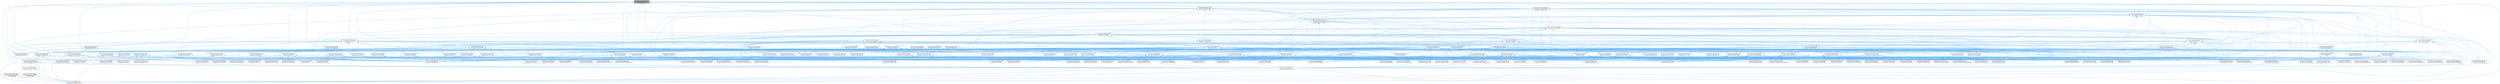 digraph "/home/runner/work/doxygen/doxygen/src/types.h"
{
 // INTERACTIVE_SVG=YES
 // LATEX_PDF_SIZE
  bgcolor="transparent";
  edge [fontname=Helvetica,fontsize=10,labelfontname=Helvetica,labelfontsize=10];
  node [fontname=Helvetica,fontsize=10,shape=box,height=0.2,width=0.4];
  Node1 [id="Node000001",label="/home/runner/work/doxygen\l/doxygen/src/types.h",height=0.2,width=0.4,color="gray40", fillcolor="grey60", style="filled", fontcolor="black",tooltip="This file contains a number of basic enums and types."];
  Node1 -> Node2 [id="edge1_Node000001_Node000002",dir="back",color="steelblue1",style="solid",tooltip=" "];
  Node2 [id="Node000002",label="/home/runner/work/doxygen\l/doxygen/src/clangparser.h",height=0.2,width=0.4,color="grey40", fillcolor="white", style="filled",URL="$d5/df7/clangparser_8h.html",tooltip=" "];
  Node2 -> Node3 [id="edge2_Node000002_Node000003",dir="back",color="steelblue1",style="solid",tooltip=" "];
  Node3 [id="Node000003",label="/home/runner/work/doxygen\l/doxygen/src/clangparser.cpp",height=0.2,width=0.4,color="grey40", fillcolor="white", style="filled",URL="$da/dce/clangparser_8cpp.html",tooltip=" "];
  Node2 -> Node4 [id="edge3_Node000002_Node000004",dir="back",color="steelblue1",style="solid",tooltip=" "];
  Node4 [id="Node000004",label="/home/runner/work/doxygen\l/doxygen/src/doxygen.cpp",height=0.2,width=0.4,color="grey40", fillcolor="white", style="filled",URL="$dc/d98/doxygen_8cpp.html",tooltip=" "];
  Node2 -> Node5 [id="edge4_Node000002_Node000005",dir="back",color="steelblue1",style="solid",tooltip=" "];
  Node5 [id="Node000005",label="/home/runner/work/doxygen\l/doxygen/src/filedef.cpp",height=0.2,width=0.4,color="grey40", fillcolor="white", style="filled",URL="$d6/ddc/filedef_8cpp.html",tooltip=" "];
  Node2 -> Node6 [id="edge5_Node000002_Node000006",dir="back",color="steelblue1",style="solid",tooltip=" "];
  Node6 [id="Node000006",label="/home/runner/work/doxygen\l/doxygen/src/scanner.l",height=0.2,width=0.4,color="grey40", fillcolor="white", style="filled",URL="$da/d11/scanner_8l.html",tooltip=" "];
  Node1 -> Node7 [id="edge6_Node000001_Node000007",dir="back",color="steelblue1",style="solid",tooltip=" "];
  Node7 [id="Node000007",label="/home/runner/work/doxygen\l/doxygen/src/classdef.cpp",height=0.2,width=0.4,color="grey40", fillcolor="white", style="filled",URL="$de/d89/classdef_8cpp.html",tooltip=" "];
  Node1 -> Node8 [id="edge7_Node000001_Node000008",dir="back",color="steelblue1",style="solid",tooltip=" "];
  Node8 [id="Node000008",label="/home/runner/work/doxygen\l/doxygen/src/commentscan.h",height=0.2,width=0.4,color="grey40", fillcolor="white", style="filled",URL="$db/d0d/commentscan_8h.html",tooltip="Interface for the comment block scanner."];
  Node8 -> Node9 [id="edge8_Node000008_Node000009",dir="back",color="steelblue1",style="solid",tooltip=" "];
  Node9 [id="Node000009",label="/home/runner/work/doxygen\l/doxygen/src/cite.cpp",height=0.2,width=0.4,color="grey40", fillcolor="white", style="filled",URL="$d5/d0b/cite_8cpp.html",tooltip=" "];
  Node8 -> Node10 [id="edge9_Node000008_Node000010",dir="back",color="steelblue1",style="solid",tooltip=" "];
  Node10 [id="Node000010",label="/home/runner/work/doxygen\l/doxygen/src/commentscan.l",height=0.2,width=0.4,color="grey40", fillcolor="white", style="filled",URL="$d7/d5f/commentscan_8l.html",tooltip=" "];
  Node8 -> Node11 [id="edge10_Node000008_Node000011",dir="back",color="steelblue1",style="solid",tooltip=" "];
  Node11 [id="Node000011",label="/home/runner/work/doxygen\l/doxygen/src/fortranscanner.l",height=0.2,width=0.4,color="grey40", fillcolor="white", style="filled",URL="$dd/d00/fortranscanner_8l.html",tooltip=" "];
  Node8 -> Node12 [id="edge11_Node000008_Node000012",dir="back",color="steelblue1",style="solid",tooltip=" "];
  Node12 [id="Node000012",label="/home/runner/work/doxygen\l/doxygen/src/markdown.cpp",height=0.2,width=0.4,color="grey40", fillcolor="white", style="filled",URL="$de/d04/markdown_8cpp.html",tooltip=" "];
  Node8 -> Node13 [id="edge12_Node000008_Node000013",dir="back",color="steelblue1",style="solid",tooltip=" "];
  Node13 [id="Node000013",label="/home/runner/work/doxygen\l/doxygen/src/pyscanner.l",height=0.2,width=0.4,color="grey40", fillcolor="white", style="filled",URL="$de/d2b/pyscanner_8l.html",tooltip=" "];
  Node8 -> Node6 [id="edge13_Node000008_Node000006",dir="back",color="steelblue1",style="solid",tooltip=" "];
  Node8 -> Node14 [id="edge14_Node000008_Node000014",dir="back",color="steelblue1",style="solid",tooltip=" "];
  Node14 [id="Node000014",label="/home/runner/work/doxygen\l/doxygen/src/vhdldocgen.cpp",height=0.2,width=0.4,color="grey40", fillcolor="white", style="filled",URL="$de/dea/vhdldocgen_8cpp.html",tooltip=" "];
  Node8 -> Node15 [id="edge15_Node000008_Node000015",dir="back",color="steelblue1",style="solid",tooltip=" "];
  Node15 [id="Node000015",label="/home/runner/work/doxygen\l/doxygen/src/vhdljjparser.cpp",height=0.2,width=0.4,color="grey40", fillcolor="white", style="filled",URL="$d1/d86/vhdljjparser_8cpp.html",tooltip=" "];
  Node1 -> Node16 [id="edge16_Node000001_Node000016",dir="back",color="steelblue1",style="solid",tooltip=" "];
  Node16 [id="Node000016",label="/home/runner/work/doxygen\l/doxygen/src/context.h",height=0.2,width=0.4,color="grey40", fillcolor="white", style="filled",URL="$dc/d1e/context_8h.html",tooltip=" "];
  Node16 -> Node17 [id="edge17_Node000016_Node000017",dir="back",color="steelblue1",style="solid",tooltip=" "];
  Node17 [id="Node000017",label="/home/runner/work/doxygen\l/doxygen/src/context.cpp",height=0.2,width=0.4,color="grey40", fillcolor="white", style="filled",URL="$db/d12/context_8cpp.html",tooltip=" "];
  Node16 -> Node4 [id="edge18_Node000016_Node000004",dir="back",color="steelblue1",style="solid",tooltip=" "];
  Node1 -> Node18 [id="edge19_Node000001_Node000018",dir="back",color="steelblue1",style="solid",tooltip=" "];
  Node18 [id="Node000018",label="/home/runner/work/doxygen\l/doxygen/src/declinfo.h",height=0.2,width=0.4,color="grey40", fillcolor="white", style="filled",URL="$d2/d4b/declinfo_8h.html",tooltip=" "];
  Node18 -> Node19 [id="edge20_Node000018_Node000019",dir="back",color="steelblue1",style="solid",tooltip=" "];
  Node19 [id="Node000019",label="/home/runner/work/doxygen\l/doxygen/src/declinfo.l",height=0.2,width=0.4,color="grey40", fillcolor="white", style="filled",URL="$d8/d0f/declinfo_8l.html",tooltip=" "];
  Node18 -> Node4 [id="edge21_Node000018_Node000004",dir="back",color="steelblue1",style="solid",tooltip=" "];
  Node1 -> Node19 [id="edge22_Node000001_Node000019",dir="back",color="steelblue1",style="solid",tooltip=" "];
  Node1 -> Node20 [id="edge23_Node000001_Node000020",dir="back",color="steelblue1",style="solid",tooltip=" "];
  Node20 [id="Node000020",label="/home/runner/work/doxygen\l/doxygen/src/defargs.h",height=0.2,width=0.4,color="grey40", fillcolor="white", style="filled",URL="$d8/d65/defargs_8h.html",tooltip=" "];
  Node20 -> Node7 [id="edge24_Node000020_Node000007",dir="back",color="steelblue1",style="solid",tooltip=" "];
  Node20 -> Node21 [id="edge25_Node000020_Node000021",dir="back",color="steelblue1",style="solid",tooltip=" "];
  Node21 [id="Node000021",label="/home/runner/work/doxygen\l/doxygen/src/classlist.cpp",height=0.2,width=0.4,color="grey40", fillcolor="white", style="filled",URL="$d6/d10/classlist_8cpp.html",tooltip=" "];
  Node20 -> Node22 [id="edge26_Node000020_Node000022",dir="back",color="steelblue1",style="solid",tooltip=" "];
  Node22 [id="Node000022",label="/home/runner/work/doxygen\l/doxygen/src/defargs.l",height=0.2,width=0.4,color="grey40", fillcolor="white", style="filled",URL="$de/df3/defargs_8l.html",tooltip=" "];
  Node20 -> Node23 [id="edge27_Node000020_Node000023",dir="back",color="steelblue1",style="solid",tooltip=" "];
  Node23 [id="Node000023",label="/home/runner/work/doxygen\l/doxygen/src/defgen.cpp",height=0.2,width=0.4,color="grey40", fillcolor="white", style="filled",URL="$d3/d17/defgen_8cpp.html",tooltip=" "];
  Node20 -> Node24 [id="edge28_Node000020_Node000024",dir="back",color="steelblue1",style="solid",tooltip=" "];
  Node24 [id="Node000024",label="/home/runner/work/doxygen\l/doxygen/src/docbookgen.cpp",height=0.2,width=0.4,color="grey40", fillcolor="white", style="filled",URL="$d8/d29/docbookgen_8cpp.html",tooltip=" "];
  Node20 -> Node4 [id="edge29_Node000020_Node000004",dir="back",color="steelblue1",style="solid",tooltip=" "];
  Node20 -> Node25 [id="edge30_Node000020_Node000025",dir="back",color="steelblue1",style="solid",tooltip=" "];
  Node25 [id="Node000025",label="/home/runner/work/doxygen\l/doxygen/src/fortrancode.l",height=0.2,width=0.4,color="grey40", fillcolor="white", style="filled",URL="$d9/d5b/fortrancode_8l.html",tooltip=" "];
  Node20 -> Node11 [id="edge31_Node000020_Node000011",dir="back",color="steelblue1",style="solid",tooltip=" "];
  Node20 -> Node26 [id="edge32_Node000020_Node000026",dir="back",color="steelblue1",style="solid",tooltip=" "];
  Node26 [id="Node000026",label="/home/runner/work/doxygen\l/doxygen/src/memberdef.cpp",height=0.2,width=0.4,color="grey40", fillcolor="white", style="filled",URL="$d0/d72/memberdef_8cpp.html",tooltip=" "];
  Node20 -> Node27 [id="edge33_Node000020_Node000027",dir="back",color="steelblue1",style="solid",tooltip=" "];
  Node27 [id="Node000027",label="/home/runner/work/doxygen\l/doxygen/src/pre.l",height=0.2,width=0.4,color="grey40", fillcolor="white", style="filled",URL="$d0/da7/pre_8l.html",tooltip=" "];
  Node20 -> Node13 [id="edge34_Node000020_Node000013",dir="back",color="steelblue1",style="solid",tooltip=" "];
  Node20 -> Node6 [id="edge35_Node000020_Node000006",dir="back",color="steelblue1",style="solid",tooltip=" "];
  Node20 -> Node28 [id="edge36_Node000020_Node000028",dir="back",color="steelblue1",style="solid",tooltip=" "];
  Node28 [id="Node000028",label="/home/runner/work/doxygen\l/doxygen/src/symbolresolver.cpp",height=0.2,width=0.4,color="grey40", fillcolor="white", style="filled",URL="$d2/d99/symbolresolver_8cpp.html",tooltip=" "];
  Node20 -> Node29 [id="edge37_Node000020_Node000029",dir="back",color="steelblue1",style="solid",tooltip=" "];
  Node29 [id="Node000029",label="/home/runner/work/doxygen\l/doxygen/src/tagreader.cpp",height=0.2,width=0.4,color="grey40", fillcolor="white", style="filled",URL="$d4/d7b/tagreader_8cpp.html",tooltip=" "];
  Node20 -> Node30 [id="edge38_Node000020_Node000030",dir="back",color="steelblue1",style="solid",tooltip=" "];
  Node30 [id="Node000030",label="/home/runner/work/doxygen\l/doxygen/src/util.cpp",height=0.2,width=0.4,color="grey40", fillcolor="white", style="filled",URL="$df/d2d/util_8cpp.html",tooltip=" "];
  Node20 -> Node31 [id="edge39_Node000020_Node000031",dir="back",color="steelblue1",style="solid",tooltip=" "];
  Node31 [id="Node000031",label="/home/runner/work/doxygen\l/doxygen/src/xmlgen.cpp",height=0.2,width=0.4,color="grey40", fillcolor="white", style="filled",URL="$d0/dc3/xmlgen_8cpp.html",tooltip=" "];
  Node1 -> Node32 [id="edge40_Node000001_Node000032",dir="back",color="steelblue1",style="solid",tooltip=" "];
  Node32 [id="Node000032",label="/home/runner/work/doxygen\l/doxygen/src/definition.h",height=0.2,width=0.4,color="grey40", fillcolor="white", style="filled",URL="$df/da1/definition_8h.html",tooltip=" "];
  Node32 -> Node33 [id="edge41_Node000032_Node000033",dir="back",color="steelblue1",style="solid",tooltip=" "];
  Node33 [id="Node000033",label="/home/runner/work/doxygen\l/doxygen/src/classdef.h",height=0.2,width=0.4,color="grey40", fillcolor="white", style="filled",URL="$d1/da6/classdef_8h.html",tooltip=" "];
  Node33 -> Node7 [id="edge42_Node000033_Node000007",dir="back",color="steelblue1",style="solid",tooltip=" "];
  Node33 -> Node34 [id="edge43_Node000033_Node000034",dir="back",color="steelblue1",style="solid",tooltip=" "];
  Node34 [id="Node000034",label="/home/runner/work/doxygen\l/doxygen/src/classlist.h",height=0.2,width=0.4,color="grey40", fillcolor="white", style="filled",URL="$d2/df8/classlist_8h.html",tooltip=" "];
  Node34 -> Node7 [id="edge44_Node000034_Node000007",dir="back",color="steelblue1",style="solid",tooltip=" "];
  Node34 -> Node21 [id="edge45_Node000034_Node000021",dir="back",color="steelblue1",style="solid",tooltip=" "];
  Node34 -> Node35 [id="edge46_Node000034_Node000035",dir="back",color="steelblue1",style="solid",tooltip=" "];
  Node35 [id="Node000035",label="/home/runner/work/doxygen\l/doxygen/src/code.l",height=0.2,width=0.4,color="grey40", fillcolor="white", style="filled",URL="$da/d1f/code_8l.html",tooltip=" "];
  Node34 -> Node17 [id="edge47_Node000034_Node000017",dir="back",color="steelblue1",style="solid",tooltip=" "];
  Node34 -> Node23 [id="edge48_Node000034_Node000023",dir="back",color="steelblue1",style="solid",tooltip=" "];
  Node34 -> Node36 [id="edge49_Node000034_Node000036",dir="back",color="steelblue1",style="solid",tooltip=" "];
  Node36 [id="Node000036",label="/home/runner/work/doxygen\l/doxygen/src/diagram.cpp",height=0.2,width=0.4,color="grey40", fillcolor="white", style="filled",URL="$da/d0d/diagram_8cpp.html",tooltip=" "];
  Node34 -> Node24 [id="edge50_Node000034_Node000024",dir="back",color="steelblue1",style="solid",tooltip=" "];
  Node34 -> Node37 [id="edge51_Node000034_Node000037",dir="back",color="steelblue1",style="solid",tooltip=" "];
  Node37 [id="Node000037",label="/home/runner/work/doxygen\l/doxygen/src/docparser.cpp",height=0.2,width=0.4,color="grey40", fillcolor="white", style="filled",URL="$da/d17/docparser_8cpp.html",tooltip=" "];
  Node34 -> Node38 [id="edge52_Node000034_Node000038",dir="back",color="steelblue1",style="solid",tooltip=" "];
  Node38 [id="Node000038",label="/home/runner/work/doxygen\l/doxygen/src/dotgfxhierarchytable.cpp",height=0.2,width=0.4,color="grey40", fillcolor="white", style="filled",URL="$d4/d09/dotgfxhierarchytable_8cpp.html",tooltip=" "];
  Node34 -> Node39 [id="edge53_Node000034_Node000039",dir="back",color="steelblue1",style="solid",tooltip=" "];
  Node39 [id="Node000039",label="/home/runner/work/doxygen\l/doxygen/src/dotgroupcollaboration.cpp",height=0.2,width=0.4,color="grey40", fillcolor="white", style="filled",URL="$d1/d86/dotgroupcollaboration_8cpp.html",tooltip=" "];
  Node34 -> Node4 [id="edge54_Node000034_Node000004",dir="back",color="steelblue1",style="solid",tooltip=" "];
  Node34 -> Node5 [id="edge55_Node000034_Node000005",dir="back",color="steelblue1",style="solid",tooltip=" "];
  Node34 -> Node25 [id="edge56_Node000034_Node000025",dir="back",color="steelblue1",style="solid",tooltip=" "];
  Node34 -> Node40 [id="edge57_Node000034_Node000040",dir="back",color="steelblue1",style="solid",tooltip=" "];
  Node40 [id="Node000040",label="/home/runner/work/doxygen\l/doxygen/src/groupdef.cpp",height=0.2,width=0.4,color="grey40", fillcolor="white", style="filled",URL="$d6/d42/groupdef_8cpp.html",tooltip=" "];
  Node34 -> Node41 [id="edge58_Node000034_Node000041",dir="back",color="steelblue1",style="solid",tooltip=" "];
  Node41 [id="Node000041",label="/home/runner/work/doxygen\l/doxygen/src/index.cpp",height=0.2,width=0.4,color="grey40", fillcolor="white", style="filled",URL="$db/d14/index_8cpp.html",tooltip="This file contains functions for the various index pages."];
  Node34 -> Node42 [id="edge59_Node000034_Node000042",dir="back",color="steelblue1",style="solid",tooltip=" "];
  Node42 [id="Node000042",label="/home/runner/work/doxygen\l/doxygen/src/latexgen.cpp",height=0.2,width=0.4,color="grey40", fillcolor="white", style="filled",URL="$d4/d42/latexgen_8cpp.html",tooltip=" "];
  Node34 -> Node43 [id="edge60_Node000034_Node000043",dir="back",color="steelblue1",style="solid",tooltip=" "];
  Node43 [id="Node000043",label="/home/runner/work/doxygen\l/doxygen/src/namespacedef.cpp",height=0.2,width=0.4,color="grey40", fillcolor="white", style="filled",URL="$d7/d1c/namespacedef_8cpp.html",tooltip=" "];
  Node34 -> Node44 [id="edge61_Node000034_Node000044",dir="back",color="steelblue1",style="solid",tooltip=" "];
  Node44 [id="Node000044",label="/home/runner/work/doxygen\l/doxygen/src/perlmodgen.cpp",height=0.2,width=0.4,color="grey40", fillcolor="white", style="filled",URL="$de/dd0/perlmodgen_8cpp.html",tooltip=" "];
  Node34 -> Node45 [id="edge62_Node000034_Node000045",dir="back",color="steelblue1",style="solid",tooltip=" "];
  Node45 [id="Node000045",label="/home/runner/work/doxygen\l/doxygen/src/pycode.l",height=0.2,width=0.4,color="grey40", fillcolor="white", style="filled",URL="$d3/ded/pycode_8l.html",tooltip=" "];
  Node34 -> Node46 [id="edge63_Node000034_Node000046",dir="back",color="steelblue1",style="solid",tooltip=" "];
  Node46 [id="Node000046",label="/home/runner/work/doxygen\l/doxygen/src/rtfgen.cpp",height=0.2,width=0.4,color="grey40", fillcolor="white", style="filled",URL="$d0/d9c/rtfgen_8cpp.html",tooltip=" "];
  Node34 -> Node47 [id="edge64_Node000034_Node000047",dir="back",color="steelblue1",style="solid",tooltip=" "];
  Node47 [id="Node000047",label="/home/runner/work/doxygen\l/doxygen/src/searchindex_js.cpp",height=0.2,width=0.4,color="grey40", fillcolor="white", style="filled",URL="$d9/d2f/searchindex__js_8cpp.html",tooltip=" "];
  Node34 -> Node30 [id="edge65_Node000034_Node000030",dir="back",color="steelblue1",style="solid",tooltip=" "];
  Node34 -> Node14 [id="edge66_Node000034_Node000014",dir="back",color="steelblue1",style="solid",tooltip=" "];
  Node34 -> Node31 [id="edge67_Node000034_Node000031",dir="back",color="steelblue1",style="solid",tooltip=" "];
  Node33 -> Node16 [id="edge68_Node000033_Node000016",dir="back",color="steelblue1",style="solid",tooltip=" "];
  Node33 -> Node36 [id="edge69_Node000033_Node000036",dir="back",color="steelblue1",style="solid",tooltip=" "];
  Node33 -> Node24 [id="edge70_Node000033_Node000024",dir="back",color="steelblue1",style="solid",tooltip=" "];
  Node33 -> Node48 [id="edge71_Node000033_Node000048",dir="back",color="steelblue1",style="solid",tooltip=" "];
  Node48 [id="Node000048",label="/home/runner/work/doxygen\l/doxygen/src/docsets.cpp",height=0.2,width=0.4,color="grey40", fillcolor="white", style="filled",URL="$d7/d8f/docsets_8cpp.html",tooltip=" "];
  Node33 -> Node49 [id="edge72_Node000033_Node000049",dir="back",color="steelblue1",style="solid",tooltip=" "];
  Node49 [id="Node000049",label="/home/runner/work/doxygen\l/doxygen/src/dotclassgraph.h",height=0.2,width=0.4,color="grey40", fillcolor="white", style="filled",URL="$d5/d04/dotclassgraph_8h.html",tooltip=" "];
  Node49 -> Node7 [id="edge73_Node000049_Node000007",dir="back",color="steelblue1",style="solid",tooltip=" "];
  Node49 -> Node17 [id="edge74_Node000049_Node000017",dir="back",color="steelblue1",style="solid",tooltip=" "];
  Node49 -> Node23 [id="edge75_Node000049_Node000023",dir="back",color="steelblue1",style="solid",tooltip=" "];
  Node49 -> Node24 [id="edge76_Node000049_Node000024",dir="back",color="steelblue1",style="solid",tooltip=" "];
  Node49 -> Node50 [id="edge77_Node000049_Node000050",dir="back",color="steelblue1",style="solid",tooltip=" "];
  Node50 [id="Node000050",label="/home/runner/work/doxygen\l/doxygen/src/dotclassgraph.cpp",height=0.2,width=0.4,color="grey40", fillcolor="white", style="filled",URL="$d4/dcd/dotclassgraph_8cpp.html",tooltip=" "];
  Node49 -> Node51 [id="edge78_Node000049_Node000051",dir="back",color="steelblue1",style="solid",tooltip=" "];
  Node51 [id="Node000051",label="/home/runner/work/doxygen\l/doxygen/src/htmlgen.cpp",height=0.2,width=0.4,color="grey40", fillcolor="white", style="filled",URL="$d8/d6e/htmlgen_8cpp.html",tooltip=" "];
  Node49 -> Node42 [id="edge79_Node000049_Node000042",dir="back",color="steelblue1",style="solid",tooltip=" "];
  Node49 -> Node46 [id="edge80_Node000049_Node000046",dir="back",color="steelblue1",style="solid",tooltip=" "];
  Node49 -> Node31 [id="edge81_Node000049_Node000031",dir="back",color="steelblue1",style="solid",tooltip=" "];
  Node33 -> Node52 [id="edge82_Node000033_Node000052",dir="back",color="steelblue1",style="solid",tooltip=" "];
  Node52 [id="Node000052",label="/home/runner/work/doxygen\l/doxygen/src/dotgfxhierarchytable.h",height=0.2,width=0.4,color="grey40", fillcolor="white", style="filled",URL="$d2/de7/dotgfxhierarchytable_8h.html",tooltip=" "];
  Node52 -> Node17 [id="edge83_Node000052_Node000017",dir="back",color="steelblue1",style="solid",tooltip=" "];
  Node52 -> Node16 [id="edge84_Node000052_Node000016",dir="back",color="steelblue1",style="solid",tooltip=" "];
  Node52 -> Node38 [id="edge85_Node000052_Node000038",dir="back",color="steelblue1",style="solid",tooltip=" "];
  Node52 -> Node51 [id="edge86_Node000052_Node000051",dir="back",color="steelblue1",style="solid",tooltip=" "];
  Node52 -> Node41 [id="edge87_Node000052_Node000041",dir="back",color="steelblue1",style="solid",tooltip=" "];
  Node33 -> Node53 [id="edge88_Node000033_Node000053",dir="back",color="steelblue1",style="solid",tooltip=" "];
  Node53 [id="Node000053",label="/home/runner/work/doxygen\l/doxygen/src/dotnode.cpp",height=0.2,width=0.4,color="grey40", fillcolor="white", style="filled",URL="$df/d58/dotnode_8cpp.html",tooltip=" "];
  Node33 -> Node5 [id="edge89_Node000033_Node000005",dir="back",color="steelblue1",style="solid",tooltip=" "];
  Node33 -> Node54 [id="edge90_Node000033_Node000054",dir="back",color="steelblue1",style="solid",tooltip=" "];
  Node54 [id="Node000054",label="/home/runner/work/doxygen\l/doxygen/src/ftvhelp.cpp",height=0.2,width=0.4,color="grey40", fillcolor="white", style="filled",URL="$db/d41/ftvhelp_8cpp.html",tooltip=" "];
  Node33 -> Node40 [id="edge91_Node000033_Node000040",dir="back",color="steelblue1",style="solid",tooltip=" "];
  Node33 -> Node55 [id="edge92_Node000033_Node000055",dir="back",color="steelblue1",style="solid",tooltip=" "];
  Node55 [id="Node000055",label="/home/runner/work/doxygen\l/doxygen/src/memberdef.h",height=0.2,width=0.4,color="grey40", fillcolor="white", style="filled",URL="$d4/d46/memberdef_8h.html",tooltip=" "];
  Node55 -> Node24 [id="edge93_Node000055_Node000024",dir="back",color="steelblue1",style="solid",tooltip=" "];
  Node55 -> Node48 [id="edge94_Node000055_Node000048",dir="back",color="steelblue1",style="solid",tooltip=" "];
  Node55 -> Node56 [id="edge95_Node000055_Node000056",dir="back",color="steelblue1",style="solid",tooltip=" "];
  Node56 [id="Node000056",label="/home/runner/work/doxygen\l/doxygen/src/dotcallgraph.h",height=0.2,width=0.4,color="grey40", fillcolor="white", style="filled",URL="$dc/dcf/dotcallgraph_8h.html",tooltip=" "];
  Node56 -> Node17 [id="edge96_Node000056_Node000017",dir="back",color="steelblue1",style="solid",tooltip=" "];
  Node56 -> Node24 [id="edge97_Node000056_Node000024",dir="back",color="steelblue1",style="solid",tooltip=" "];
  Node56 -> Node57 [id="edge98_Node000056_Node000057",dir="back",color="steelblue1",style="solid",tooltip=" "];
  Node57 [id="Node000057",label="/home/runner/work/doxygen\l/doxygen/src/dotcallgraph.cpp",height=0.2,width=0.4,color="grey40", fillcolor="white", style="filled",URL="$d4/dd5/dotcallgraph_8cpp.html",tooltip=" "];
  Node56 -> Node51 [id="edge99_Node000056_Node000051",dir="back",color="steelblue1",style="solid",tooltip=" "];
  Node56 -> Node42 [id="edge100_Node000056_Node000042",dir="back",color="steelblue1",style="solid",tooltip=" "];
  Node56 -> Node26 [id="edge101_Node000056_Node000026",dir="back",color="steelblue1",style="solid",tooltip=" "];
  Node56 -> Node46 [id="edge102_Node000056_Node000046",dir="back",color="steelblue1",style="solid",tooltip=" "];
  Node55 -> Node5 [id="edge103_Node000055_Node000005",dir="back",color="steelblue1",style="solid",tooltip=" "];
  Node55 -> Node58 [id="edge104_Node000055_Node000058",dir="back",color="steelblue1",style="solid",tooltip=" "];
  Node58 [id="Node000058",label="/home/runner/work/doxygen\l/doxygen/src/htmldocvisitor.cpp",height=0.2,width=0.4,color="grey40", fillcolor="white", style="filled",URL="$da/db0/htmldocvisitor_8cpp.html",tooltip=" "];
  Node55 -> Node59 [id="edge105_Node000055_Node000059",dir="back",color="steelblue1",style="solid",tooltip=" "];
  Node59 [id="Node000059",label="/home/runner/work/doxygen\l/doxygen/src/htmlhelp.cpp",height=0.2,width=0.4,color="grey40", fillcolor="white", style="filled",URL="$d3/d4b/htmlhelp_8cpp.html",tooltip=" "];
  Node55 -> Node26 [id="edge106_Node000055_Node000026",dir="back",color="steelblue1",style="solid",tooltip=" "];
  Node55 -> Node60 [id="edge107_Node000055_Node000060",dir="back",color="steelblue1",style="solid",tooltip=" "];
  Node60 [id="Node000060",label="/home/runner/work/doxygen\l/doxygen/src/memberlist.h",height=0.2,width=0.4,color="grey40", fillcolor="white", style="filled",URL="$dd/d78/memberlist_8h.html",tooltip=" "];
  Node60 -> Node7 [id="edge108_Node000060_Node000007",dir="back",color="steelblue1",style="solid",tooltip=" "];
  Node60 -> Node16 [id="edge109_Node000060_Node000016",dir="back",color="steelblue1",style="solid",tooltip=" "];
  Node60 -> Node23 [id="edge110_Node000060_Node000023",dir="back",color="steelblue1",style="solid",tooltip=" "];
  Node60 -> Node61 [id="edge111_Node000060_Node000061",dir="back",color="steelblue1",style="solid",tooltip=" "];
  Node61 [id="Node000061",label="/home/runner/work/doxygen\l/doxygen/src/definition.cpp",height=0.2,width=0.4,color="grey40", fillcolor="white", style="filled",URL="$d3/dea/definition_8cpp.html",tooltip=" "];
  Node60 -> Node24 [id="edge112_Node000060_Node000024",dir="back",color="steelblue1",style="solid",tooltip=" "];
  Node60 -> Node57 [id="edge113_Node000060_Node000057",dir="back",color="steelblue1",style="solid",tooltip=" "];
  Node60 -> Node53 [id="edge114_Node000060_Node000053",dir="back",color="steelblue1",style="solid",tooltip=" "];
  Node60 -> Node4 [id="edge115_Node000060_Node000004",dir="back",color="steelblue1",style="solid",tooltip=" "];
  Node60 -> Node62 [id="edge116_Node000060_Node000062",dir="back",color="steelblue1",style="solid",tooltip=" "];
  Node62 [id="Node000062",label="/home/runner/work/doxygen\l/doxygen/src/doxygen.h",height=0.2,width=0.4,color="grey40", fillcolor="white", style="filled",URL="$d1/da1/doxygen_8h.html",tooltip=" "];
  Node62 -> Node7 [id="edge117_Node000062_Node000007",dir="back",color="steelblue1",style="solid",tooltip=" "];
  Node62 -> Node21 [id="edge118_Node000062_Node000021",dir="back",color="steelblue1",style="solid",tooltip=" "];
  Node62 -> Node35 [id="edge119_Node000062_Node000035",dir="back",color="steelblue1",style="solid",tooltip=" "];
  Node62 -> Node63 [id="edge120_Node000062_Node000063",dir="back",color="steelblue1",style="solid",tooltip=" "];
  Node63 [id="Node000063",label="/home/runner/work/doxygen\l/doxygen/src/commentcnv.l",height=0.2,width=0.4,color="grey40", fillcolor="white", style="filled",URL="$d0/d47/commentcnv_8l.html",tooltip=" "];
  Node62 -> Node10 [id="edge121_Node000062_Node000010",dir="back",color="steelblue1",style="solid",tooltip=" "];
  Node62 -> Node64 [id="edge122_Node000062_Node000064",dir="back",color="steelblue1",style="solid",tooltip=" "];
  Node64 [id="Node000064",label="/home/runner/work/doxygen\l/doxygen/src/conceptdef.cpp",height=0.2,width=0.4,color="grey40", fillcolor="white", style="filled",URL="$d8/d0a/conceptdef_8cpp.html",tooltip=" "];
  Node62 -> Node17 [id="edge123_Node000062_Node000017",dir="back",color="steelblue1",style="solid",tooltip=" "];
  Node62 -> Node23 [id="edge124_Node000062_Node000023",dir="back",color="steelblue1",style="solid",tooltip=" "];
  Node62 -> Node61 [id="edge125_Node000062_Node000061",dir="back",color="steelblue1",style="solid",tooltip=" "];
  Node62 -> Node36 [id="edge126_Node000062_Node000036",dir="back",color="steelblue1",style="solid",tooltip=" "];
  Node62 -> Node65 [id="edge127_Node000062_Node000065",dir="back",color="steelblue1",style="solid",tooltip=" "];
  Node65 [id="Node000065",label="/home/runner/work/doxygen\l/doxygen/src/dirdef.cpp",height=0.2,width=0.4,color="grey40", fillcolor="white", style="filled",URL="$d8/d52/dirdef_8cpp.html",tooltip=" "];
  Node62 -> Node24 [id="edge128_Node000062_Node000024",dir="back",color="steelblue1",style="solid",tooltip=" "];
  Node62 -> Node66 [id="edge129_Node000062_Node000066",dir="back",color="steelblue1",style="solid",tooltip=" "];
  Node66 [id="Node000066",label="/home/runner/work/doxygen\l/doxygen/src/docbookvisitor.cpp",height=0.2,width=0.4,color="grey40", fillcolor="white", style="filled",URL="$dc/d05/docbookvisitor_8cpp.html",tooltip=" "];
  Node62 -> Node67 [id="edge130_Node000062_Node000067",dir="back",color="steelblue1",style="solid",tooltip=" "];
  Node67 [id="Node000067",label="/home/runner/work/doxygen\l/doxygen/src/docgroup.cpp",height=0.2,width=0.4,color="grey40", fillcolor="white", style="filled",URL="$d3/d36/docgroup_8cpp.html",tooltip=" "];
  Node62 -> Node68 [id="edge131_Node000062_Node000068",dir="back",color="steelblue1",style="solid",tooltip=" "];
  Node68 [id="Node000068",label="/home/runner/work/doxygen\l/doxygen/src/docnode.cpp",height=0.2,width=0.4,color="grey40", fillcolor="white", style="filled",URL="$d0/d2b/docnode_8cpp.html",tooltip=" "];
  Node62 -> Node37 [id="edge132_Node000062_Node000037",dir="back",color="steelblue1",style="solid",tooltip=" "];
  Node62 -> Node48 [id="edge133_Node000062_Node000048",dir="back",color="steelblue1",style="solid",tooltip=" "];
  Node62 -> Node69 [id="edge134_Node000062_Node000069",dir="back",color="steelblue1",style="solid",tooltip=" "];
  Node69 [id="Node000069",label="/home/runner/work/doxygen\l/doxygen/src/doctokenizer.l",height=0.2,width=0.4,color="grey40", fillcolor="white", style="filled",URL="$d1/d39/doctokenizer_8l.html",tooltip=" "];
  Node62 -> Node70 [id="edge135_Node000062_Node000070",dir="back",color="steelblue1",style="solid",tooltip=" "];
  Node70 [id="Node000070",label="/home/runner/work/doxygen\l/doxygen/src/docvisitor.cpp",height=0.2,width=0.4,color="grey40", fillcolor="white", style="filled",URL="$da/d39/docvisitor_8cpp.html",tooltip=" "];
  Node62 -> Node71 [id="edge136_Node000062_Node000071",dir="back",color="steelblue1",style="solid",tooltip=" "];
  Node71 [id="Node000071",label="/home/runner/work/doxygen\l/doxygen/src/dot.cpp",height=0.2,width=0.4,color="grey40", fillcolor="white", style="filled",URL="$de/daa/dot_8cpp.html",tooltip=" "];
  Node62 -> Node72 [id="edge137_Node000062_Node000072",dir="back",color="steelblue1",style="solid",tooltip=" "];
  Node72 [id="Node000072",label="/home/runner/work/doxygen\l/doxygen/src/dot.h",height=0.2,width=0.4,color="grey40", fillcolor="white", style="filled",URL="$d6/d4a/dot_8h.html",tooltip=" "];
  Node72 -> Node7 [id="edge138_Node000072_Node000007",dir="back",color="steelblue1",style="solid",tooltip=" "];
  Node72 -> Node17 [id="edge139_Node000072_Node000017",dir="back",color="steelblue1",style="solid",tooltip=" "];
  Node72 -> Node23 [id="edge140_Node000072_Node000023",dir="back",color="steelblue1",style="solid",tooltip=" "];
  Node72 -> Node65 [id="edge141_Node000072_Node000065",dir="back",color="steelblue1",style="solid",tooltip=" "];
  Node72 -> Node24 [id="edge142_Node000072_Node000024",dir="back",color="steelblue1",style="solid",tooltip=" "];
  Node72 -> Node66 [id="edge143_Node000072_Node000066",dir="back",color="steelblue1",style="solid",tooltip=" "];
  Node72 -> Node71 [id="edge144_Node000072_Node000071",dir="back",color="steelblue1",style="solid",tooltip=" "];
  Node72 -> Node73 [id="edge145_Node000072_Node000073",dir="back",color="steelblue1",style="solid",tooltip=" "];
  Node73 [id="Node000073",label="/home/runner/work/doxygen\l/doxygen/src/dotfilepatcher.cpp",height=0.2,width=0.4,color="grey40", fillcolor="white", style="filled",URL="$d9/d92/dotfilepatcher_8cpp.html",tooltip=" "];
  Node72 -> Node74 [id="edge146_Node000072_Node000074",dir="back",color="steelblue1",style="solid",tooltip=" "];
  Node74 [id="Node000074",label="/home/runner/work/doxygen\l/doxygen/src/dotgraph.cpp",height=0.2,width=0.4,color="grey40", fillcolor="white", style="filled",URL="$de/d45/dotgraph_8cpp.html",tooltip=" "];
  Node72 -> Node75 [id="edge147_Node000072_Node000075",dir="back",color="steelblue1",style="solid",tooltip=" "];
  Node75 [id="Node000075",label="/home/runner/work/doxygen\l/doxygen/src/dotlegendgraph.cpp",height=0.2,width=0.4,color="grey40", fillcolor="white", style="filled",URL="$d4/d33/dotlegendgraph_8cpp.html",tooltip=" "];
  Node72 -> Node76 [id="edge148_Node000072_Node000076",dir="back",color="steelblue1",style="solid",tooltip=" "];
  Node76 [id="Node000076",label="/home/runner/work/doxygen\l/doxygen/src/dotrunner.cpp",height=0.2,width=0.4,color="grey40", fillcolor="white", style="filled",URL="$d1/dfe/dotrunner_8cpp.html",tooltip=" "];
  Node72 -> Node4 [id="edge149_Node000072_Node000004",dir="back",color="steelblue1",style="solid",tooltip=" "];
  Node72 -> Node5 [id="edge150_Node000072_Node000005",dir="back",color="steelblue1",style="solid",tooltip=" "];
  Node72 -> Node40 [id="edge151_Node000072_Node000040",dir="back",color="steelblue1",style="solid",tooltip=" "];
  Node72 -> Node58 [id="edge152_Node000072_Node000058",dir="back",color="steelblue1",style="solid",tooltip=" "];
  Node72 -> Node51 [id="edge153_Node000072_Node000051",dir="back",color="steelblue1",style="solid",tooltip=" "];
  Node72 -> Node41 [id="edge154_Node000072_Node000041",dir="back",color="steelblue1",style="solid",tooltip=" "];
  Node72 -> Node77 [id="edge155_Node000072_Node000077",dir="back",color="steelblue1",style="solid",tooltip=" "];
  Node77 [id="Node000077",label="/home/runner/work/doxygen\l/doxygen/src/latexdocvisitor.cpp",height=0.2,width=0.4,color="grey40", fillcolor="white", style="filled",URL="$d1/d4e/latexdocvisitor_8cpp.html",tooltip=" "];
  Node72 -> Node42 [id="edge156_Node000072_Node000042",dir="back",color="steelblue1",style="solid",tooltip=" "];
  Node72 -> Node78 [id="edge157_Node000072_Node000078",dir="back",color="steelblue1",style="solid",tooltip=" "];
  Node78 [id="Node000078",label="/home/runner/work/doxygen\l/doxygen/src/mandocvisitor.cpp",height=0.2,width=0.4,color="grey40", fillcolor="white", style="filled",URL="$d8/dde/mandocvisitor_8cpp.html",tooltip=" "];
  Node72 -> Node26 [id="edge158_Node000072_Node000026",dir="back",color="steelblue1",style="solid",tooltip=" "];
  Node72 -> Node79 [id="edge159_Node000072_Node000079",dir="back",color="steelblue1",style="solid",tooltip=" "];
  Node79 [id="Node000079",label="/home/runner/work/doxygen\l/doxygen/src/rtfdocvisitor.cpp",height=0.2,width=0.4,color="grey40", fillcolor="white", style="filled",URL="$de/d9a/rtfdocvisitor_8cpp.html",tooltip=" "];
  Node72 -> Node46 [id="edge160_Node000072_Node000046",dir="back",color="steelblue1",style="solid",tooltip=" "];
  Node72 -> Node80 [id="edge161_Node000072_Node000080",dir="back",color="steelblue1",style="solid",tooltip=" "];
  Node80 [id="Node000080",label="/home/runner/work/doxygen\l/doxygen/src/xmldocvisitor.cpp",height=0.2,width=0.4,color="grey40", fillcolor="white", style="filled",URL="$dd/db6/xmldocvisitor_8cpp.html",tooltip=" "];
  Node72 -> Node31 [id="edge162_Node000072_Node000031",dir="back",color="steelblue1",style="solid",tooltip=" "];
  Node62 -> Node81 [id="edge163_Node000062_Node000081",dir="back",color="steelblue1",style="solid",tooltip=" "];
  Node81 [id="Node000081",label="/home/runner/work/doxygen\l/doxygen/src/dotdirdeps.cpp",height=0.2,width=0.4,color="grey40", fillcolor="white", style="filled",URL="$da/d45/dotdirdeps_8cpp.html",tooltip=" "];
  Node62 -> Node73 [id="edge164_Node000062_Node000073",dir="back",color="steelblue1",style="solid",tooltip=" "];
  Node62 -> Node38 [id="edge165_Node000062_Node000038",dir="back",color="steelblue1",style="solid",tooltip=" "];
  Node62 -> Node74 [id="edge166_Node000062_Node000074",dir="back",color="steelblue1",style="solid",tooltip=" "];
  Node62 -> Node39 [id="edge167_Node000062_Node000039",dir="back",color="steelblue1",style="solid",tooltip=" "];
  Node62 -> Node75 [id="edge168_Node000062_Node000075",dir="back",color="steelblue1",style="solid",tooltip=" "];
  Node62 -> Node53 [id="edge169_Node000062_Node000053",dir="back",color="steelblue1",style="solid",tooltip=" "];
  Node62 -> Node76 [id="edge170_Node000062_Node000076",dir="back",color="steelblue1",style="solid",tooltip=" "];
  Node62 -> Node4 [id="edge171_Node000062_Node000004",dir="back",color="steelblue1",style="solid",tooltip=" "];
  Node62 -> Node82 [id="edge172_Node000062_Node000082",dir="back",color="steelblue1",style="solid",tooltip=" "];
  Node82 [id="Node000082",label="/home/runner/work/doxygen\l/doxygen/src/eclipsehelp.cpp",height=0.2,width=0.4,color="grey40", fillcolor="white", style="filled",URL="$d8/d56/eclipsehelp_8cpp.html",tooltip=" "];
  Node62 -> Node83 [id="edge173_Node000062_Node000083",dir="back",color="steelblue1",style="solid",tooltip=" "];
  Node83 [id="Node000083",label="/home/runner/work/doxygen\l/doxygen/src/entry.cpp",height=0.2,width=0.4,color="grey40", fillcolor="white", style="filled",URL="$d2/dd2/entry_8cpp.html",tooltip=" "];
  Node62 -> Node5 [id="edge174_Node000062_Node000005",dir="back",color="steelblue1",style="solid",tooltip=" "];
  Node62 -> Node84 [id="edge175_Node000062_Node000084",dir="back",color="steelblue1",style="solid",tooltip=" "];
  Node84 [id="Node000084",label="/home/runner/work/doxygen\l/doxygen/src/formula.cpp",height=0.2,width=0.4,color="grey40", fillcolor="white", style="filled",URL="$d7/d5b/formula_8cpp.html",tooltip=" "];
  Node62 -> Node25 [id="edge176_Node000062_Node000025",dir="back",color="steelblue1",style="solid",tooltip=" "];
  Node62 -> Node11 [id="edge177_Node000062_Node000011",dir="back",color="steelblue1",style="solid",tooltip=" "];
  Node62 -> Node54 [id="edge178_Node000062_Node000054",dir="back",color="steelblue1",style="solid",tooltip=" "];
  Node62 -> Node40 [id="edge179_Node000062_Node000040",dir="back",color="steelblue1",style="solid",tooltip=" "];
  Node62 -> Node58 [id="edge180_Node000062_Node000058",dir="back",color="steelblue1",style="solid",tooltip=" "];
  Node62 -> Node51 [id="edge181_Node000062_Node000051",dir="back",color="steelblue1",style="solid",tooltip=" "];
  Node62 -> Node59 [id="edge182_Node000062_Node000059",dir="back",color="steelblue1",style="solid",tooltip=" "];
  Node62 -> Node41 [id="edge183_Node000062_Node000041",dir="back",color="steelblue1",style="solid",tooltip=" "];
  Node62 -> Node77 [id="edge184_Node000062_Node000077",dir="back",color="steelblue1",style="solid",tooltip=" "];
  Node62 -> Node42 [id="edge185_Node000062_Node000042",dir="back",color="steelblue1",style="solid",tooltip=" "];
  Node62 -> Node85 [id="edge186_Node000062_Node000085",dir="back",color="steelblue1",style="solid",tooltip=" "];
  Node85 [id="Node000085",label="/home/runner/work/doxygen\l/doxygen/src/layout.cpp",height=0.2,width=0.4,color="grey40", fillcolor="white", style="filled",URL="$db/d16/layout_8cpp.html",tooltip=" "];
  Node62 -> Node86 [id="edge187_Node000062_Node000086",dir="back",color="steelblue1",style="solid",tooltip=" "];
  Node86 [id="Node000086",label="/home/runner/work/doxygen\l/doxygen/src/lexcode.l",height=0.2,width=0.4,color="grey40", fillcolor="white", style="filled",URL="$d0/d7e/lexcode_8l.html",tooltip=" "];
  Node62 -> Node87 [id="edge188_Node000062_Node000087",dir="back",color="steelblue1",style="solid",tooltip=" "];
  Node87 [id="Node000087",label="/home/runner/work/doxygen\l/doxygen/src/main.cpp",height=0.2,width=0.4,color="grey40", fillcolor="white", style="filled",URL="$df/d0a/main_8cpp.html",tooltip="main entry point for doxygen"];
  Node62 -> Node78 [id="edge189_Node000062_Node000078",dir="back",color="steelblue1",style="solid",tooltip=" "];
  Node62 -> Node88 [id="edge190_Node000062_Node000088",dir="back",color="steelblue1",style="solid",tooltip=" "];
  Node88 [id="Node000088",label="/home/runner/work/doxygen\l/doxygen/src/mangen.cpp",height=0.2,width=0.4,color="grey40", fillcolor="white", style="filled",URL="$d7/de7/mangen_8cpp.html",tooltip=" "];
  Node62 -> Node12 [id="edge191_Node000062_Node000012",dir="back",color="steelblue1",style="solid",tooltip=" "];
  Node62 -> Node26 [id="edge192_Node000062_Node000026",dir="back",color="steelblue1",style="solid",tooltip=" "];
  Node62 -> Node89 [id="edge193_Node000062_Node000089",dir="back",color="steelblue1",style="solid",tooltip=" "];
  Node89 [id="Node000089",label="/home/runner/work/doxygen\l/doxygen/src/membergroup.cpp",height=0.2,width=0.4,color="grey40", fillcolor="white", style="filled",URL="$d6/d18/membergroup_8cpp.html",tooltip=" "];
  Node62 -> Node90 [id="edge194_Node000062_Node000090",dir="back",color="steelblue1",style="solid",tooltip=" "];
  Node90 [id="Node000090",label="/home/runner/work/doxygen\l/doxygen/src/memberlist.cpp",height=0.2,width=0.4,color="grey40", fillcolor="white", style="filled",URL="$d0/d14/memberlist_8cpp.html",tooltip=" "];
  Node62 -> Node91 [id="edge195_Node000062_Node000091",dir="back",color="steelblue1",style="solid",tooltip=" "];
  Node91 [id="Node000091",label="/home/runner/work/doxygen\l/doxygen/src/message.cpp",height=0.2,width=0.4,color="grey40", fillcolor="white", style="filled",URL="$d8/d6a/message_8cpp.html",tooltip=" "];
  Node62 -> Node92 [id="edge196_Node000062_Node000092",dir="back",color="steelblue1",style="solid",tooltip=" "];
  Node92 [id="Node000092",label="/home/runner/work/doxygen\l/doxygen/src/msc.cpp",height=0.2,width=0.4,color="grey40", fillcolor="white", style="filled",URL="$db/d33/msc_8cpp.html",tooltip=" "];
  Node62 -> Node43 [id="edge197_Node000062_Node000043",dir="back",color="steelblue1",style="solid",tooltip=" "];
  Node62 -> Node93 [id="edge198_Node000062_Node000093",dir="back",color="steelblue1",style="solid",tooltip=" "];
  Node93 [id="Node000093",label="/home/runner/work/doxygen\l/doxygen/src/outputgen.cpp",height=0.2,width=0.4,color="grey40", fillcolor="white", style="filled",URL="$d0/d17/outputgen_8cpp.html",tooltip=" "];
  Node62 -> Node94 [id="edge199_Node000062_Node000094",dir="back",color="steelblue1",style="solid",tooltip=" "];
  Node94 [id="Node000094",label="/home/runner/work/doxygen\l/doxygen/src/outputlist.cpp",height=0.2,width=0.4,color="grey40", fillcolor="white", style="filled",URL="$db/dd8/outputlist_8cpp.html",tooltip=" "];
  Node62 -> Node95 [id="edge200_Node000062_Node000095",dir="back",color="steelblue1",style="solid",tooltip=" "];
  Node95 [id="Node000095",label="/home/runner/work/doxygen\l/doxygen/src/outputlist.h",height=0.2,width=0.4,color="grey40", fillcolor="white", style="filled",URL="$d2/db9/outputlist_8h.html",tooltip=" "];
  Node95 -> Node7 [id="edge201_Node000095_Node000007",dir="back",color="steelblue1",style="solid",tooltip=" "];
  Node95 -> Node21 [id="edge202_Node000095_Node000021",dir="back",color="steelblue1",style="solid",tooltip=" "];
  Node95 -> Node35 [id="edge203_Node000095_Node000035",dir="back",color="steelblue1",style="solid",tooltip=" "];
  Node95 -> Node64 [id="edge204_Node000095_Node000064",dir="back",color="steelblue1",style="solid",tooltip=" "];
  Node95 -> Node17 [id="edge205_Node000095_Node000017",dir="back",color="steelblue1",style="solid",tooltip=" "];
  Node95 -> Node61 [id="edge206_Node000095_Node000061",dir="back",color="steelblue1",style="solid",tooltip=" "];
  Node95 -> Node65 [id="edge207_Node000095_Node000065",dir="back",color="steelblue1",style="solid",tooltip=" "];
  Node95 -> Node24 [id="edge208_Node000095_Node000024",dir="back",color="steelblue1",style="solid",tooltip=" "];
  Node95 -> Node4 [id="edge209_Node000095_Node000004",dir="back",color="steelblue1",style="solid",tooltip=" "];
  Node95 -> Node5 [id="edge210_Node000095_Node000005",dir="back",color="steelblue1",style="solid",tooltip=" "];
  Node95 -> Node96 [id="edge211_Node000095_Node000096",dir="back",color="steelblue1",style="solid",tooltip=" "];
  Node96 [id="Node000096",label="/home/runner/work/doxygen\l/doxygen/src/fileparser.cpp",height=0.2,width=0.4,color="grey40", fillcolor="white", style="filled",URL="$d9/d74/fileparser_8cpp.html",tooltip=" "];
  Node95 -> Node25 [id="edge212_Node000095_Node000025",dir="back",color="steelblue1",style="solid",tooltip=" "];
  Node95 -> Node54 [id="edge213_Node000095_Node000054",dir="back",color="steelblue1",style="solid",tooltip=" "];
  Node95 -> Node40 [id="edge214_Node000095_Node000040",dir="back",color="steelblue1",style="solid",tooltip=" "];
  Node95 -> Node58 [id="edge215_Node000095_Node000058",dir="back",color="steelblue1",style="solid",tooltip=" "];
  Node95 -> Node51 [id="edge216_Node000095_Node000051",dir="back",color="steelblue1",style="solid",tooltip=" "];
  Node95 -> Node41 [id="edge217_Node000095_Node000041",dir="back",color="steelblue1",style="solid",tooltip=" "];
  Node95 -> Node77 [id="edge218_Node000095_Node000077",dir="back",color="steelblue1",style="solid",tooltip=" "];
  Node95 -> Node42 [id="edge219_Node000095_Node000042",dir="back",color="steelblue1",style="solid",tooltip=" "];
  Node95 -> Node86 [id="edge220_Node000095_Node000086",dir="back",color="steelblue1",style="solid",tooltip=" "];
  Node95 -> Node88 [id="edge221_Node000095_Node000088",dir="back",color="steelblue1",style="solid",tooltip=" "];
  Node95 -> Node26 [id="edge222_Node000095_Node000026",dir="back",color="steelblue1",style="solid",tooltip=" "];
  Node95 -> Node89 [id="edge223_Node000095_Node000089",dir="back",color="steelblue1",style="solid",tooltip=" "];
  Node95 -> Node90 [id="edge224_Node000095_Node000090",dir="back",color="steelblue1",style="solid",tooltip=" "];
  Node95 -> Node43 [id="edge225_Node000095_Node000043",dir="back",color="steelblue1",style="solid",tooltip=" "];
  Node95 -> Node94 [id="edge226_Node000095_Node000094",dir="back",color="steelblue1",style="solid",tooltip=" "];
  Node95 -> Node97 [id="edge227_Node000095_Node000097",dir="back",color="steelblue1",style="solid",tooltip=" "];
  Node97 [id="Node000097",label="/home/runner/work/doxygen\l/doxygen/src/pagedef.cpp",height=0.2,width=0.4,color="grey40", fillcolor="white", style="filled",URL="$d9/db4/pagedef_8cpp.html",tooltip=" "];
  Node95 -> Node45 [id="edge228_Node000095_Node000045",dir="back",color="steelblue1",style="solid",tooltip=" "];
  Node95 -> Node46 [id="edge229_Node000095_Node000046",dir="back",color="steelblue1",style="solid",tooltip=" "];
  Node95 -> Node98 [id="edge230_Node000095_Node000098",dir="back",color="steelblue1",style="solid",tooltip=" "];
  Node98 [id="Node000098",label="/home/runner/work/doxygen\l/doxygen/src/sqlcode.l",height=0.2,width=0.4,color="grey40", fillcolor="white", style="filled",URL="$d2/dda/sqlcode_8l.html",tooltip=" "];
  Node95 -> Node99 [id="edge231_Node000095_Node000099",dir="back",color="steelblue1",style="solid",tooltip=" "];
  Node99 [id="Node000099",label="/home/runner/work/doxygen\l/doxygen/src/tooltip.cpp",height=0.2,width=0.4,color="grey40", fillcolor="white", style="filled",URL="$d7/d56/tooltip_8cpp.html",tooltip=" "];
  Node95 -> Node30 [id="edge232_Node000095_Node000030",dir="back",color="steelblue1",style="solid",tooltip=" "];
  Node95 -> Node100 [id="edge233_Node000095_Node000100",dir="back",color="steelblue1",style="solid",tooltip=" "];
  Node100 [id="Node000100",label="/home/runner/work/doxygen\l/doxygen/src/vhdlcode.l",height=0.2,width=0.4,color="grey40", fillcolor="white", style="filled",URL="$d5/d6a/vhdlcode_8l.html",tooltip=" "];
  Node95 -> Node14 [id="edge234_Node000095_Node000014",dir="back",color="steelblue1",style="solid",tooltip=" "];
  Node95 -> Node15 [id="edge235_Node000095_Node000015",dir="back",color="steelblue1",style="solid",tooltip=" "];
  Node95 -> Node101 [id="edge236_Node000095_Node000101",dir="back",color="steelblue1",style="solid",tooltip=" "];
  Node101 [id="Node000101",label="/home/runner/work/doxygen\l/doxygen/src/xmlcode.l",height=0.2,width=0.4,color="grey40", fillcolor="white", style="filled",URL="$dc/dc1/xmlcode_8l.html",tooltip=" "];
  Node95 -> Node31 [id="edge237_Node000095_Node000031",dir="back",color="steelblue1",style="solid",tooltip=" "];
  Node62 -> Node97 [id="edge238_Node000062_Node000097",dir="back",color="steelblue1",style="solid",tooltip=" "];
  Node62 -> Node44 [id="edge239_Node000062_Node000044",dir="back",color="steelblue1",style="solid",tooltip=" "];
  Node62 -> Node102 [id="edge240_Node000062_Node000102",dir="back",color="steelblue1",style="solid",tooltip=" "];
  Node102 [id="Node000102",label="/home/runner/work/doxygen\l/doxygen/src/plantuml.cpp",height=0.2,width=0.4,color="grey40", fillcolor="white", style="filled",URL="$d7/d5b/plantuml_8cpp.html",tooltip=" "];
  Node62 -> Node27 [id="edge241_Node000062_Node000027",dir="back",color="steelblue1",style="solid",tooltip=" "];
  Node62 -> Node45 [id="edge242_Node000062_Node000045",dir="back",color="steelblue1",style="solid",tooltip=" "];
  Node62 -> Node13 [id="edge243_Node000062_Node000013",dir="back",color="steelblue1",style="solid",tooltip=" "];
  Node62 -> Node103 [id="edge244_Node000062_Node000103",dir="back",color="steelblue1",style="solid",tooltip=" "];
  Node103 [id="Node000103",label="/home/runner/work/doxygen\l/doxygen/src/qhp.cpp",height=0.2,width=0.4,color="grey40", fillcolor="white", style="filled",URL="$d9/d45/qhp_8cpp.html",tooltip=" "];
  Node62 -> Node79 [id="edge245_Node000062_Node000079",dir="back",color="steelblue1",style="solid",tooltip=" "];
  Node62 -> Node46 [id="edge246_Node000062_Node000046",dir="back",color="steelblue1",style="solid",tooltip=" "];
  Node62 -> Node6 [id="edge247_Node000062_Node000006",dir="back",color="steelblue1",style="solid",tooltip=" "];
  Node62 -> Node104 [id="edge248_Node000062_Node000104",dir="back",color="steelblue1",style="solid",tooltip=" "];
  Node104 [id="Node000104",label="/home/runner/work/doxygen\l/doxygen/src/searchindex.cpp",height=0.2,width=0.4,color="grey40", fillcolor="white", style="filled",URL="$d7/d79/searchindex_8cpp.html",tooltip=" "];
  Node62 -> Node47 [id="edge249_Node000062_Node000047",dir="back",color="steelblue1",style="solid",tooltip=" "];
  Node62 -> Node98 [id="edge250_Node000062_Node000098",dir="back",color="steelblue1",style="solid",tooltip=" "];
  Node62 -> Node28 [id="edge251_Node000062_Node000028",dir="back",color="steelblue1",style="solid",tooltip=" "];
  Node62 -> Node29 [id="edge252_Node000062_Node000029",dir="back",color="steelblue1",style="solid",tooltip=" "];
  Node62 -> Node99 [id="edge253_Node000062_Node000099",dir="back",color="steelblue1",style="solid",tooltip=" "];
  Node62 -> Node30 [id="edge254_Node000062_Node000030",dir="back",color="steelblue1",style="solid",tooltip=" "];
  Node62 -> Node100 [id="edge255_Node000062_Node000100",dir="back",color="steelblue1",style="solid",tooltip=" "];
  Node62 -> Node14 [id="edge256_Node000062_Node000014",dir="back",color="steelblue1",style="solid",tooltip=" "];
  Node62 -> Node15 [id="edge257_Node000062_Node000015",dir="back",color="steelblue1",style="solid",tooltip=" "];
  Node62 -> Node101 [id="edge258_Node000062_Node000101",dir="back",color="steelblue1",style="solid",tooltip=" "];
  Node62 -> Node80 [id="edge259_Node000062_Node000080",dir="back",color="steelblue1",style="solid",tooltip=" "];
  Node62 -> Node31 [id="edge260_Node000062_Node000031",dir="back",color="steelblue1",style="solid",tooltip=" "];
  Node60 -> Node5 [id="edge261_Node000060_Node000005",dir="back",color="steelblue1",style="solid",tooltip=" "];
  Node60 -> Node105 [id="edge262_Node000060_Node000105",dir="back",color="steelblue1",style="solid",tooltip=" "];
  Node105 [id="Node000105",label="/home/runner/work/doxygen\l/doxygen/src/filedef.h",height=0.2,width=0.4,color="grey40", fillcolor="white", style="filled",URL="$d4/d3a/filedef_8h.html",tooltip=" "];
  Node105 -> Node7 [id="edge263_Node000105_Node000007",dir="back",color="steelblue1",style="solid",tooltip=" "];
  Node105 -> Node35 [id="edge264_Node000105_Node000035",dir="back",color="steelblue1",style="solid",tooltip=" "];
  Node105 -> Node106 [id="edge265_Node000105_Node000106",dir="back",color="steelblue1",style="solid",tooltip=" "];
  Node106 [id="Node000106",label="/home/runner/work/doxygen\l/doxygen/src/conceptdef.h",height=0.2,width=0.4,color="grey40", fillcolor="white", style="filled",URL="$da/df1/conceptdef_8h.html",tooltip=" "];
  Node106 -> Node64 [id="edge266_Node000106_Node000064",dir="back",color="steelblue1",style="solid",tooltip=" "];
  Node106 -> Node4 [id="edge267_Node000106_Node000004",dir="back",color="steelblue1",style="solid",tooltip=" "];
  Node106 -> Node5 [id="edge268_Node000106_Node000005",dir="back",color="steelblue1",style="solid",tooltip=" "];
  Node106 -> Node43 [id="edge269_Node000106_Node000043",dir="back",color="steelblue1",style="solid",tooltip=" "];
  Node106 -> Node107 [id="edge270_Node000106_Node000107",dir="back",color="steelblue1",style="solid",tooltip=" "];
  Node107 [id="Node000107",label="/home/runner/work/doxygen\l/doxygen/src/util.h",height=0.2,width=0.4,color="grey40", fillcolor="white", style="filled",URL="$d8/d3c/util_8h.html",tooltip="A bunch of utility functions."];
  Node107 -> Node9 [id="edge271_Node000107_Node000009",dir="back",color="steelblue1",style="solid",tooltip=" "];
  Node107 -> Node7 [id="edge272_Node000107_Node000007",dir="back",color="steelblue1",style="solid",tooltip=" "];
  Node107 -> Node21 [id="edge273_Node000107_Node000021",dir="back",color="steelblue1",style="solid",tooltip=" "];
  Node107 -> Node35 [id="edge274_Node000107_Node000035",dir="back",color="steelblue1",style="solid",tooltip=" "];
  Node107 -> Node63 [id="edge275_Node000107_Node000063",dir="back",color="steelblue1",style="solid",tooltip=" "];
  Node107 -> Node10 [id="edge276_Node000107_Node000010",dir="back",color="steelblue1",style="solid",tooltip=" "];
  Node107 -> Node64 [id="edge277_Node000107_Node000064",dir="back",color="steelblue1",style="solid",tooltip=" "];
  Node107 -> Node17 [id="edge278_Node000107_Node000017",dir="back",color="steelblue1",style="solid",tooltip=" "];
  Node107 -> Node19 [id="edge279_Node000107_Node000019",dir="back",color="steelblue1",style="solid",tooltip=" "];
  Node107 -> Node22 [id="edge280_Node000107_Node000022",dir="back",color="steelblue1",style="solid",tooltip=" "];
  Node107 -> Node23 [id="edge281_Node000107_Node000023",dir="back",color="steelblue1",style="solid",tooltip=" "];
  Node107 -> Node61 [id="edge282_Node000107_Node000061",dir="back",color="steelblue1",style="solid",tooltip=" "];
  Node107 -> Node108 [id="edge283_Node000107_Node000108",dir="back",color="steelblue1",style="solid",tooltip=" "];
  Node108 [id="Node000108",label="/home/runner/work/doxygen\l/doxygen/src/dia.cpp",height=0.2,width=0.4,color="grey40", fillcolor="white", style="filled",URL="$d1/df5/dia_8cpp.html",tooltip=" "];
  Node107 -> Node36 [id="edge284_Node000107_Node000036",dir="back",color="steelblue1",style="solid",tooltip=" "];
  Node107 -> Node65 [id="edge285_Node000107_Node000065",dir="back",color="steelblue1",style="solid",tooltip=" "];
  Node107 -> Node24 [id="edge286_Node000107_Node000024",dir="back",color="steelblue1",style="solid",tooltip=" "];
  Node107 -> Node66 [id="edge287_Node000107_Node000066",dir="back",color="steelblue1",style="solid",tooltip=" "];
  Node107 -> Node67 [id="edge288_Node000107_Node000067",dir="back",color="steelblue1",style="solid",tooltip=" "];
  Node107 -> Node68 [id="edge289_Node000107_Node000068",dir="back",color="steelblue1",style="solid",tooltip=" "];
  Node107 -> Node37 [id="edge290_Node000107_Node000037",dir="back",color="steelblue1",style="solid",tooltip=" "];
  Node107 -> Node48 [id="edge291_Node000107_Node000048",dir="back",color="steelblue1",style="solid",tooltip=" "];
  Node107 -> Node70 [id="edge292_Node000107_Node000070",dir="back",color="steelblue1",style="solid",tooltip=" "];
  Node107 -> Node71 [id="edge293_Node000107_Node000071",dir="back",color="steelblue1",style="solid",tooltip=" "];
  Node107 -> Node57 [id="edge294_Node000107_Node000057",dir="back",color="steelblue1",style="solid",tooltip=" "];
  Node107 -> Node50 [id="edge295_Node000107_Node000050",dir="back",color="steelblue1",style="solid",tooltip=" "];
  Node107 -> Node81 [id="edge296_Node000107_Node000081",dir="back",color="steelblue1",style="solid",tooltip=" "];
  Node107 -> Node73 [id="edge297_Node000107_Node000073",dir="back",color="steelblue1",style="solid",tooltip=" "];
  Node107 -> Node38 [id="edge298_Node000107_Node000038",dir="back",color="steelblue1",style="solid",tooltip=" "];
  Node107 -> Node74 [id="edge299_Node000107_Node000074",dir="back",color="steelblue1",style="solid",tooltip=" "];
  Node107 -> Node39 [id="edge300_Node000107_Node000039",dir="back",color="steelblue1",style="solid",tooltip=" "];
  Node107 -> Node109 [id="edge301_Node000107_Node000109",dir="back",color="steelblue1",style="solid",tooltip=" "];
  Node109 [id="Node000109",label="/home/runner/work/doxygen\l/doxygen/src/dotincldepgraph.cpp",height=0.2,width=0.4,color="grey40", fillcolor="white", style="filled",URL="$da/d57/dotincldepgraph_8cpp.html",tooltip=" "];
  Node107 -> Node75 [id="edge302_Node000107_Node000075",dir="back",color="steelblue1",style="solid",tooltip=" "];
  Node107 -> Node53 [id="edge303_Node000107_Node000053",dir="back",color="steelblue1",style="solid",tooltip=" "];
  Node107 -> Node76 [id="edge304_Node000107_Node000076",dir="back",color="steelblue1",style="solid",tooltip=" "];
  Node107 -> Node4 [id="edge305_Node000107_Node000004",dir="back",color="steelblue1",style="solid",tooltip=" "];
  Node107 -> Node82 [id="edge306_Node000107_Node000082",dir="back",color="steelblue1",style="solid",tooltip=" "];
  Node107 -> Node110 [id="edge307_Node000107_Node000110",dir="back",color="steelblue1",style="solid",tooltip=" "];
  Node110 [id="Node000110",label="/home/runner/work/doxygen\l/doxygen/src/emoji.cpp",height=0.2,width=0.4,color="grey40", fillcolor="white", style="filled",URL="$d2/d38/emoji_8cpp.html",tooltip=" "];
  Node107 -> Node83 [id="edge308_Node000107_Node000083",dir="back",color="steelblue1",style="solid",tooltip=" "];
  Node107 -> Node5 [id="edge309_Node000107_Node000005",dir="back",color="steelblue1",style="solid",tooltip=" "];
  Node107 -> Node111 [id="edge310_Node000107_Node000111",dir="back",color="steelblue1",style="solid",tooltip=" "];
  Node111 [id="Node000111",label="/home/runner/work/doxygen\l/doxygen/src/filename.h",height=0.2,width=0.4,color="grey40", fillcolor="white", style="filled",URL="$dc/dd6/filename_8h.html",tooltip=" "];
  Node111 -> Node35 [id="edge311_Node000111_Node000035",dir="back",color="steelblue1",style="solid",tooltip=" "];
  Node111 -> Node17 [id="edge312_Node000111_Node000017",dir="back",color="steelblue1",style="solid",tooltip=" "];
  Node111 -> Node23 [id="edge313_Node000111_Node000023",dir="back",color="steelblue1",style="solid",tooltip=" "];
  Node111 -> Node65 [id="edge314_Node000111_Node000065",dir="back",color="steelblue1",style="solid",tooltip=" "];
  Node111 -> Node24 [id="edge315_Node000111_Node000024",dir="back",color="steelblue1",style="solid",tooltip=" "];
  Node111 -> Node66 [id="edge316_Node000111_Node000066",dir="back",color="steelblue1",style="solid",tooltip=" "];
  Node111 -> Node4 [id="edge317_Node000111_Node000004",dir="back",color="steelblue1",style="solid",tooltip=" "];
  Node111 -> Node5 [id="edge318_Node000111_Node000005",dir="back",color="steelblue1",style="solid",tooltip=" "];
  Node111 -> Node41 [id="edge319_Node000111_Node000041",dir="back",color="steelblue1",style="solid",tooltip=" "];
  Node111 -> Node42 [id="edge320_Node000111_Node000042",dir="back",color="steelblue1",style="solid",tooltip=" "];
  Node111 -> Node44 [id="edge321_Node000111_Node000044",dir="back",color="steelblue1",style="solid",tooltip=" "];
  Node111 -> Node46 [id="edge322_Node000111_Node000046",dir="back",color="steelblue1",style="solid",tooltip=" "];
  Node111 -> Node47 [id="edge323_Node000111_Node000047",dir="back",color="steelblue1",style="solid",tooltip=" "];
  Node111 -> Node29 [id="edge324_Node000111_Node000029",dir="back",color="steelblue1",style="solid",tooltip=" "];
  Node111 -> Node30 [id="edge325_Node000111_Node000030",dir="back",color="steelblue1",style="solid",tooltip=" "];
  Node111 -> Node14 [id="edge326_Node000111_Node000014",dir="back",color="steelblue1",style="solid",tooltip=" "];
  Node111 -> Node80 [id="edge327_Node000111_Node000080",dir="back",color="steelblue1",style="solid",tooltip=" "];
  Node111 -> Node31 [id="edge328_Node000111_Node000031",dir="back",color="steelblue1",style="solid",tooltip=" "];
  Node107 -> Node84 [id="edge329_Node000107_Node000084",dir="back",color="steelblue1",style="solid",tooltip=" "];
  Node107 -> Node25 [id="edge330_Node000107_Node000025",dir="back",color="steelblue1",style="solid",tooltip=" "];
  Node107 -> Node11 [id="edge331_Node000107_Node000011",dir="back",color="steelblue1",style="solid",tooltip=" "];
  Node107 -> Node54 [id="edge332_Node000107_Node000054",dir="back",color="steelblue1",style="solid",tooltip=" "];
  Node107 -> Node40 [id="edge333_Node000107_Node000040",dir="back",color="steelblue1",style="solid",tooltip=" "];
  Node107 -> Node112 [id="edge334_Node000107_Node000112",dir="back",color="steelblue1",style="solid",tooltip=" "];
  Node112 [id="Node000112",label="/home/runner/work/doxygen\l/doxygen/src/htags.cpp",height=0.2,width=0.4,color="grey40", fillcolor="white", style="filled",URL="$d9/db7/htags_8cpp.html",tooltip=" "];
  Node107 -> Node58 [id="edge335_Node000107_Node000058",dir="back",color="steelblue1",style="solid",tooltip=" "];
  Node107 -> Node51 [id="edge336_Node000107_Node000051",dir="back",color="steelblue1",style="solid",tooltip=" "];
  Node107 -> Node59 [id="edge337_Node000107_Node000059",dir="back",color="steelblue1",style="solid",tooltip=" "];
  Node107 -> Node41 [id="edge338_Node000107_Node000041",dir="back",color="steelblue1",style="solid",tooltip=" "];
  Node107 -> Node113 [id="edge339_Node000107_Node000113",dir="back",color="steelblue1",style="solid",tooltip=" "];
  Node113 [id="Node000113",label="/home/runner/work/doxygen\l/doxygen/src/language.cpp",height=0.2,width=0.4,color="grey40", fillcolor="white", style="filled",URL="$d2/d48/language_8cpp.html",tooltip=" "];
  Node107 -> Node77 [id="edge340_Node000107_Node000077",dir="back",color="steelblue1",style="solid",tooltip=" "];
  Node107 -> Node42 [id="edge341_Node000107_Node000042",dir="back",color="steelblue1",style="solid",tooltip=" "];
  Node107 -> Node85 [id="edge342_Node000107_Node000085",dir="back",color="steelblue1",style="solid",tooltip=" "];
  Node107 -> Node114 [id="edge343_Node000107_Node000114",dir="back",color="steelblue1",style="solid",tooltip=" "];
  Node114 [id="Node000114",label="/home/runner/work/doxygen\l/doxygen/src/lexscanner.l",height=0.2,width=0.4,color="grey40", fillcolor="white", style="filled",URL="$d4/d7d/lexscanner_8l.html",tooltip=" "];
  Node107 -> Node78 [id="edge344_Node000107_Node000078",dir="back",color="steelblue1",style="solid",tooltip=" "];
  Node107 -> Node88 [id="edge345_Node000107_Node000088",dir="back",color="steelblue1",style="solid",tooltip=" "];
  Node107 -> Node12 [id="edge346_Node000107_Node000012",dir="back",color="steelblue1",style="solid",tooltip=" "];
  Node107 -> Node26 [id="edge347_Node000107_Node000026",dir="back",color="steelblue1",style="solid",tooltip=" "];
  Node107 -> Node89 [id="edge348_Node000107_Node000089",dir="back",color="steelblue1",style="solid",tooltip=" "];
  Node107 -> Node90 [id="edge349_Node000107_Node000090",dir="back",color="steelblue1",style="solid",tooltip=" "];
  Node107 -> Node92 [id="edge350_Node000107_Node000092",dir="back",color="steelblue1",style="solid",tooltip=" "];
  Node107 -> Node43 [id="edge351_Node000107_Node000043",dir="back",color="steelblue1",style="solid",tooltip=" "];
  Node107 -> Node97 [id="edge352_Node000107_Node000097",dir="back",color="steelblue1",style="solid",tooltip=" "];
  Node107 -> Node44 [id="edge353_Node000107_Node000044",dir="back",color="steelblue1",style="solid",tooltip=" "];
  Node107 -> Node102 [id="edge354_Node000107_Node000102",dir="back",color="steelblue1",style="solid",tooltip=" "];
  Node107 -> Node115 [id="edge355_Node000107_Node000115",dir="back",color="steelblue1",style="solid",tooltip=" "];
  Node115 [id="Node000115",label="/home/runner/work/doxygen\l/doxygen/src/portable.cpp",height=0.2,width=0.4,color="grey40", fillcolor="white", style="filled",URL="$d0/d1c/portable_8cpp.html",tooltip=" "];
  Node107 -> Node27 [id="edge356_Node000107_Node000027",dir="back",color="steelblue1",style="solid",tooltip=" "];
  Node107 -> Node45 [id="edge357_Node000107_Node000045",dir="back",color="steelblue1",style="solid",tooltip=" "];
  Node107 -> Node13 [id="edge358_Node000107_Node000013",dir="back",color="steelblue1",style="solid",tooltip=" "];
  Node107 -> Node103 [id="edge359_Node000107_Node000103",dir="back",color="steelblue1",style="solid",tooltip=" "];
  Node107 -> Node116 [id="edge360_Node000107_Node000116",dir="back",color="steelblue1",style="solid",tooltip=" "];
  Node116 [id="Node000116",label="/home/runner/work/doxygen\l/doxygen/src/reflist.cpp",height=0.2,width=0.4,color="grey40", fillcolor="white", style="filled",URL="$d4/d09/reflist_8cpp.html",tooltip=" "];
  Node107 -> Node117 [id="edge361_Node000107_Node000117",dir="back",color="steelblue1",style="solid",tooltip=" "];
  Node117 [id="Node000117",label="/home/runner/work/doxygen\l/doxygen/src/resourcemgr.cpp",height=0.2,width=0.4,color="grey40", fillcolor="white", style="filled",URL="$d6/dde/resourcemgr_8cpp.html",tooltip=" "];
  Node107 -> Node79 [id="edge362_Node000107_Node000079",dir="back",color="steelblue1",style="solid",tooltip=" "];
  Node107 -> Node46 [id="edge363_Node000107_Node000046",dir="back",color="steelblue1",style="solid",tooltip=" "];
  Node107 -> Node6 [id="edge364_Node000107_Node000006",dir="back",color="steelblue1",style="solid",tooltip=" "];
  Node107 -> Node104 [id="edge365_Node000107_Node000104",dir="back",color="steelblue1",style="solid",tooltip=" "];
  Node107 -> Node47 [id="edge366_Node000107_Node000047",dir="back",color="steelblue1",style="solid",tooltip=" "];
  Node107 -> Node98 [id="edge367_Node000107_Node000098",dir="back",color="steelblue1",style="solid",tooltip=" "];
  Node107 -> Node28 [id="edge368_Node000107_Node000028",dir="back",color="steelblue1",style="solid",tooltip=" "];
  Node107 -> Node29 [id="edge369_Node000107_Node000029",dir="back",color="steelblue1",style="solid",tooltip=" "];
  Node107 -> Node118 [id="edge370_Node000107_Node000118",dir="back",color="steelblue1",style="solid",tooltip=" "];
  Node118 [id="Node000118",label="/home/runner/work/doxygen\l/doxygen/src/template.cpp",height=0.2,width=0.4,color="grey40", fillcolor="white", style="filled",URL="$df/d54/template_8cpp.html",tooltip=" "];
  Node107 -> Node119 [id="edge371_Node000107_Node000119",dir="back",color="steelblue1",style="solid",tooltip=" "];
  Node119 [id="Node000119",label="/home/runner/work/doxygen\l/doxygen/src/textdocvisitor.cpp",height=0.2,width=0.4,color="grey40", fillcolor="white", style="filled",URL="$d3/da6/textdocvisitor_8cpp.html",tooltip=" "];
  Node107 -> Node99 [id="edge372_Node000107_Node000099",dir="back",color="steelblue1",style="solid",tooltip=" "];
  Node107 -> Node30 [id="edge373_Node000107_Node000030",dir="back",color="steelblue1",style="solid",tooltip=" "];
  Node107 -> Node100 [id="edge374_Node000107_Node000100",dir="back",color="steelblue1",style="solid",tooltip=" "];
  Node107 -> Node14 [id="edge375_Node000107_Node000014",dir="back",color="steelblue1",style="solid",tooltip=" "];
  Node107 -> Node15 [id="edge376_Node000107_Node000015",dir="back",color="steelblue1",style="solid",tooltip=" "];
  Node107 -> Node120 [id="edge377_Node000107_Node000120",dir="back",color="steelblue1",style="solid",tooltip=" "];
  Node120 [id="Node000120",label="/home/runner/work/doxygen\l/doxygen/src/vhdljjparser.h",height=0.2,width=0.4,color="grey40", fillcolor="white", style="filled",URL="$d2/d55/vhdljjparser_8h.html",tooltip=" "];
  Node120 -> Node4 [id="edge378_Node000120_Node000004",dir="back",color="steelblue1",style="solid",tooltip=" "];
  Node120 -> Node14 [id="edge379_Node000120_Node000014",dir="back",color="steelblue1",style="solid",tooltip=" "];
  Node120 -> Node15 [id="edge380_Node000120_Node000015",dir="back",color="steelblue1",style="solid",tooltip=" "];
  Node120 -> Node121 [id="edge381_Node000120_Node000121",dir="back",color="steelblue1",style="solid",tooltip=" "];
  Node121 [id="Node000121",label="/home/runner/work/doxygen\l/doxygen/vhdlparser/VhdlParser.h",height=0.2,width=0.4,color="grey40", fillcolor="white", style="filled",URL="$d5/df9/_vhdl_parser_8h.html",tooltip=" "];
  Node121 -> Node14 [id="edge382_Node000121_Node000014",dir="back",color="steelblue1",style="solid",tooltip=" "];
  Node121 -> Node122 [id="edge383_Node000121_Node000122",dir="back",color="steelblue1",style="solid",tooltip=" "];
  Node122 [id="Node000122",label="/home/runner/work/doxygen\l/doxygen/vhdlparser/VhdlParser\lErrorHandler.hpp",height=0.2,width=0.4,color="grey40", fillcolor="white", style="filled",URL="$d2/dc3/_vhdl_parser_error_handler_8hpp.html",tooltip=" "];
  Node122 -> Node15 [id="edge384_Node000122_Node000015",dir="back",color="steelblue1",style="solid",tooltip=" "];
  Node121 -> Node123 [id="edge385_Node000121_Node000123",dir="back",color="steelblue1",style="solid",tooltip=" "];
  Node123 [id="Node000123",label="/home/runner/work/doxygen\l/doxygen/vhdlparser/vhdlstring.h",height=0.2,width=0.4,color="grey40", fillcolor="white", style="filled",URL="$d9/d48/vhdlstring_8h.html",tooltip=" "];
  Node123 -> Node122 [id="edge386_Node000123_Node000122",dir="back",color="steelblue1",style="solid",tooltip=" "];
  Node123 -> Node124 [id="edge387_Node000123_Node000124",dir="back",color="steelblue1",style="solid",tooltip=" "];
  Node124 [id="Node000124",label="/home/runner/work/doxygen\l/doxygen/vhdlparser/VhdlParser\lTokenManager.h",height=0.2,width=0.4,color="grey40", fillcolor="white", style="filled",URL="$d7/dad/_vhdl_parser_token_manager_8h.html",tooltip=" "];
  Node124 -> Node15 [id="edge388_Node000124_Node000015",dir="back",color="steelblue1",style="solid",tooltip=" "];
  Node107 -> Node101 [id="edge389_Node000107_Node000101",dir="back",color="steelblue1",style="solid",tooltip=" "];
  Node107 -> Node80 [id="edge390_Node000107_Node000080",dir="back",color="steelblue1",style="solid",tooltip=" "];
  Node107 -> Node31 [id="edge391_Node000107_Node000031",dir="back",color="steelblue1",style="solid",tooltip=" "];
  Node105 -> Node17 [id="edge392_Node000105_Node000017",dir="back",color="steelblue1",style="solid",tooltip=" "];
  Node105 -> Node23 [id="edge393_Node000105_Node000023",dir="back",color="steelblue1",style="solid",tooltip=" "];
  Node105 -> Node61 [id="edge394_Node000105_Node000061",dir="back",color="steelblue1",style="solid",tooltip=" "];
  Node105 -> Node65 [id="edge395_Node000105_Node000065",dir="back",color="steelblue1",style="solid",tooltip=" "];
  Node105 -> Node66 [id="edge396_Node000105_Node000066",dir="back",color="steelblue1",style="solid",tooltip=" "];
  Node105 -> Node37 [id="edge397_Node000105_Node000037",dir="back",color="steelblue1",style="solid",tooltip=" "];
  Node105 -> Node48 [id="edge398_Node000105_Node000048",dir="back",color="steelblue1",style="solid",tooltip=" "];
  Node105 -> Node125 [id="edge399_Node000105_Node000125",dir="back",color="steelblue1",style="solid",tooltip=" "];
  Node125 [id="Node000125",label="/home/runner/work/doxygen\l/doxygen/src/dotincldepgraph.h",height=0.2,width=0.4,color="grey40", fillcolor="white", style="filled",URL="$dd/d8c/dotincldepgraph_8h.html",tooltip=" "];
  Node125 -> Node17 [id="edge400_Node000125_Node000017",dir="back",color="steelblue1",style="solid",tooltip=" "];
  Node125 -> Node24 [id="edge401_Node000125_Node000024",dir="back",color="steelblue1",style="solid",tooltip=" "];
  Node125 -> Node109 [id="edge402_Node000125_Node000109",dir="back",color="steelblue1",style="solid",tooltip=" "];
  Node125 -> Node5 [id="edge403_Node000125_Node000005",dir="back",color="steelblue1",style="solid",tooltip=" "];
  Node125 -> Node51 [id="edge404_Node000125_Node000051",dir="back",color="steelblue1",style="solid",tooltip=" "];
  Node125 -> Node42 [id="edge405_Node000125_Node000042",dir="back",color="steelblue1",style="solid",tooltip=" "];
  Node125 -> Node46 [id="edge406_Node000125_Node000046",dir="back",color="steelblue1",style="solid",tooltip=" "];
  Node125 -> Node31 [id="edge407_Node000125_Node000031",dir="back",color="steelblue1",style="solid",tooltip=" "];
  Node105 -> Node5 [id="edge408_Node000105_Node000005",dir="back",color="steelblue1",style="solid",tooltip=" "];
  Node105 -> Node25 [id="edge409_Node000105_Node000025",dir="back",color="steelblue1",style="solid",tooltip=" "];
  Node105 -> Node54 [id="edge410_Node000105_Node000054",dir="back",color="steelblue1",style="solid",tooltip=" "];
  Node105 -> Node40 [id="edge411_Node000105_Node000040",dir="back",color="steelblue1",style="solid",tooltip=" "];
  Node105 -> Node58 [id="edge412_Node000105_Node000058",dir="back",color="steelblue1",style="solid",tooltip=" "];
  Node105 -> Node59 [id="edge413_Node000105_Node000059",dir="back",color="steelblue1",style="solid",tooltip=" "];
  Node105 -> Node41 [id="edge414_Node000105_Node000041",dir="back",color="steelblue1",style="solid",tooltip=" "];
  Node105 -> Node77 [id="edge415_Node000105_Node000077",dir="back",color="steelblue1",style="solid",tooltip=" "];
  Node105 -> Node86 [id="edge416_Node000105_Node000086",dir="back",color="steelblue1",style="solid",tooltip=" "];
  Node105 -> Node78 [id="edge417_Node000105_Node000078",dir="back",color="steelblue1",style="solid",tooltip=" "];
  Node105 -> Node26 [id="edge418_Node000105_Node000026",dir="back",color="steelblue1",style="solid",tooltip=" "];
  Node105 -> Node89 [id="edge419_Node000105_Node000089",dir="back",color="steelblue1",style="solid",tooltip=" "];
  Node105 -> Node90 [id="edge420_Node000105_Node000090",dir="back",color="steelblue1",style="solid",tooltip=" "];
  Node105 -> Node126 [id="edge421_Node000105_Node000126",dir="back",color="steelblue1",style="solid",tooltip=" "];
  Node126 [id="Node000126",label="/home/runner/work/doxygen\l/doxygen/src/namespacedef.h",height=0.2,width=0.4,color="grey40", fillcolor="white", style="filled",URL="$d7/d97/namespacedef_8h.html",tooltip=" "];
  Node126 -> Node7 [id="edge422_Node000126_Node000007",dir="back",color="steelblue1",style="solid",tooltip=" "];
  Node126 -> Node35 [id="edge423_Node000126_Node000035",dir="back",color="steelblue1",style="solid",tooltip=" "];
  Node126 -> Node64 [id="edge424_Node000126_Node000064",dir="back",color="steelblue1",style="solid",tooltip=" "];
  Node126 -> Node17 [id="edge425_Node000126_Node000017",dir="back",color="steelblue1",style="solid",tooltip=" "];
  Node126 -> Node23 [id="edge426_Node000126_Node000023",dir="back",color="steelblue1",style="solid",tooltip=" "];
  Node126 -> Node61 [id="edge427_Node000126_Node000061",dir="back",color="steelblue1",style="solid",tooltip=" "];
  Node126 -> Node24 [id="edge428_Node000126_Node000024",dir="back",color="steelblue1",style="solid",tooltip=" "];
  Node126 -> Node68 [id="edge429_Node000126_Node000068",dir="back",color="steelblue1",style="solid",tooltip=" "];
  Node126 -> Node37 [id="edge430_Node000126_Node000037",dir="back",color="steelblue1",style="solid",tooltip=" "];
  Node126 -> Node48 [id="edge431_Node000126_Node000048",dir="back",color="steelblue1",style="solid",tooltip=" "];
  Node126 -> Node39 [id="edge432_Node000126_Node000039",dir="back",color="steelblue1",style="solid",tooltip=" "];
  Node126 -> Node4 [id="edge433_Node000126_Node000004",dir="back",color="steelblue1",style="solid",tooltip=" "];
  Node126 -> Node5 [id="edge434_Node000126_Node000005",dir="back",color="steelblue1",style="solid",tooltip=" "];
  Node126 -> Node25 [id="edge435_Node000126_Node000025",dir="back",color="steelblue1",style="solid",tooltip=" "];
  Node126 -> Node40 [id="edge436_Node000126_Node000040",dir="back",color="steelblue1",style="solid",tooltip=" "];
  Node126 -> Node41 [id="edge437_Node000126_Node000041",dir="back",color="steelblue1",style="solid",tooltip=" "];
  Node126 -> Node42 [id="edge438_Node000126_Node000042",dir="back",color="steelblue1",style="solid",tooltip=" "];
  Node126 -> Node26 [id="edge439_Node000126_Node000026",dir="back",color="steelblue1",style="solid",tooltip=" "];
  Node126 -> Node89 [id="edge440_Node000126_Node000089",dir="back",color="steelblue1",style="solid",tooltip=" "];
  Node126 -> Node90 [id="edge441_Node000126_Node000090",dir="back",color="steelblue1",style="solid",tooltip=" "];
  Node126 -> Node43 [id="edge442_Node000126_Node000043",dir="back",color="steelblue1",style="solid",tooltip=" "];
  Node126 -> Node97 [id="edge443_Node000126_Node000097",dir="back",color="steelblue1",style="solid",tooltip=" "];
  Node126 -> Node44 [id="edge444_Node000126_Node000044",dir="back",color="steelblue1",style="solid",tooltip=" "];
  Node126 -> Node45 [id="edge445_Node000126_Node000045",dir="back",color="steelblue1",style="solid",tooltip=" "];
  Node126 -> Node46 [id="edge446_Node000126_Node000046",dir="back",color="steelblue1",style="solid",tooltip=" "];
  Node126 -> Node47 [id="edge447_Node000126_Node000047",dir="back",color="steelblue1",style="solid",tooltip=" "];
  Node126 -> Node28 [id="edge448_Node000126_Node000028",dir="back",color="steelblue1",style="solid",tooltip=" "];
  Node126 -> Node30 [id="edge449_Node000126_Node000030",dir="back",color="steelblue1",style="solid",tooltip=" "];
  Node126 -> Node14 [id="edge450_Node000126_Node000014",dir="back",color="steelblue1",style="solid",tooltip=" "];
  Node126 -> Node31 [id="edge451_Node000126_Node000031",dir="back",color="steelblue1",style="solid",tooltip=" "];
  Node105 -> Node27 [id="edge452_Node000105_Node000027",dir="back",color="steelblue1",style="solid",tooltip=" "];
  Node105 -> Node45 [id="edge453_Node000105_Node000045",dir="back",color="steelblue1",style="solid",tooltip=" "];
  Node105 -> Node79 [id="edge454_Node000105_Node000079",dir="back",color="steelblue1",style="solid",tooltip=" "];
  Node105 -> Node104 [id="edge455_Node000105_Node000104",dir="back",color="steelblue1",style="solid",tooltip=" "];
  Node105 -> Node98 [id="edge456_Node000105_Node000098",dir="back",color="steelblue1",style="solid",tooltip=" "];
  Node105 -> Node29 [id="edge457_Node000105_Node000029",dir="back",color="steelblue1",style="solid",tooltip=" "];
  Node105 -> Node99 [id="edge458_Node000105_Node000099",dir="back",color="steelblue1",style="solid",tooltip=" "];
  Node105 -> Node30 [id="edge459_Node000105_Node000030",dir="back",color="steelblue1",style="solid",tooltip=" "];
  Node105 -> Node100 [id="edge460_Node000105_Node000100",dir="back",color="steelblue1",style="solid",tooltip=" "];
  Node105 -> Node101 [id="edge461_Node000105_Node000101",dir="back",color="steelblue1",style="solid",tooltip=" "];
  Node105 -> Node80 [id="edge462_Node000105_Node000080",dir="back",color="steelblue1",style="solid",tooltip=" "];
  Node60 -> Node40 [id="edge463_Node000060_Node000040",dir="back",color="steelblue1",style="solid",tooltip=" "];
  Node60 -> Node41 [id="edge464_Node000060_Node000041",dir="back",color="steelblue1",style="solid",tooltip=" "];
  Node60 -> Node26 [id="edge465_Node000060_Node000026",dir="back",color="steelblue1",style="solid",tooltip=" "];
  Node60 -> Node89 [id="edge466_Node000060_Node000089",dir="back",color="steelblue1",style="solid",tooltip=" "];
  Node60 -> Node90 [id="edge467_Node000060_Node000090",dir="back",color="steelblue1",style="solid",tooltip=" "];
  Node60 -> Node43 [id="edge468_Node000060_Node000043",dir="back",color="steelblue1",style="solid",tooltip=" "];
  Node60 -> Node44 [id="edge469_Node000060_Node000044",dir="back",color="steelblue1",style="solid",tooltip=" "];
  Node60 -> Node30 [id="edge470_Node000060_Node000030",dir="back",color="steelblue1",style="solid",tooltip=" "];
  Node60 -> Node14 [id="edge471_Node000060_Node000014",dir="back",color="steelblue1",style="solid",tooltip=" "];
  Node60 -> Node31 [id="edge472_Node000060_Node000031",dir="back",color="steelblue1",style="solid",tooltip=" "];
  Node55 -> Node127 [id="edge473_Node000055_Node000127",dir="back",color="steelblue1",style="solid",tooltip=" "];
  Node127 [id="Node000127",label="/home/runner/work/doxygen\l/doxygen/src/membername.h",height=0.2,width=0.4,color="grey40", fillcolor="white", style="filled",URL="$d7/dfc/membername_8h.html",tooltip=" "];
  Node127 -> Node7 [id="edge474_Node000127_Node000007",dir="back",color="steelblue1",style="solid",tooltip=" "];
  Node127 -> Node35 [id="edge475_Node000127_Node000035",dir="back",color="steelblue1",style="solid",tooltip=" "];
  Node127 -> Node17 [id="edge476_Node000127_Node000017",dir="back",color="steelblue1",style="solid",tooltip=" "];
  Node127 -> Node24 [id="edge477_Node000127_Node000024",dir="back",color="steelblue1",style="solid",tooltip=" "];
  Node127 -> Node4 [id="edge478_Node000127_Node000004",dir="back",color="steelblue1",style="solid",tooltip=" "];
  Node127 -> Node25 [id="edge479_Node000127_Node000025",dir="back",color="steelblue1",style="solid",tooltip=" "];
  Node127 -> Node40 [id="edge480_Node000127_Node000040",dir="back",color="steelblue1",style="solid",tooltip=" "];
  Node127 -> Node26 [id="edge481_Node000127_Node000026",dir="back",color="steelblue1",style="solid",tooltip=" "];
  Node127 -> Node43 [id="edge482_Node000127_Node000043",dir="back",color="steelblue1",style="solid",tooltip=" "];
  Node127 -> Node44 [id="edge483_Node000127_Node000044",dir="back",color="steelblue1",style="solid",tooltip=" "];
  Node127 -> Node45 [id="edge484_Node000127_Node000045",dir="back",color="steelblue1",style="solid",tooltip=" "];
  Node127 -> Node47 [id="edge485_Node000127_Node000047",dir="back",color="steelblue1",style="solid",tooltip=" "];
  Node127 -> Node98 [id="edge486_Node000127_Node000098",dir="back",color="steelblue1",style="solid",tooltip=" "];
  Node127 -> Node30 [id="edge487_Node000127_Node000030",dir="back",color="steelblue1",style="solid",tooltip=" "];
  Node127 -> Node100 [id="edge488_Node000127_Node000100",dir="back",color="steelblue1",style="solid",tooltip=" "];
  Node127 -> Node14 [id="edge489_Node000127_Node000014",dir="back",color="steelblue1",style="solid",tooltip=" "];
  Node127 -> Node101 [id="edge490_Node000127_Node000101",dir="back",color="steelblue1",style="solid",tooltip=" "];
  Node127 -> Node31 [id="edge491_Node000127_Node000031",dir="back",color="steelblue1",style="solid",tooltip=" "];
  Node55 -> Node103 [id="edge492_Node000055_Node000103",dir="back",color="steelblue1",style="solid",tooltip=" "];
  Node55 -> Node14 [id="edge493_Node000055_Node000014",dir="back",color="steelblue1",style="solid",tooltip=" "];
  Node55 -> Node31 [id="edge494_Node000055_Node000031",dir="back",color="steelblue1",style="solid",tooltip=" "];
  Node33 -> Node89 [id="edge495_Node000033_Node000089",dir="back",color="steelblue1",style="solid",tooltip=" "];
  Node33 -> Node90 [id="edge496_Node000033_Node000090",dir="back",color="steelblue1",style="solid",tooltip=" "];
  Node33 -> Node43 [id="edge497_Node000033_Node000043",dir="back",color="steelblue1",style="solid",tooltip=" "];
  Node33 -> Node44 [id="edge498_Node000033_Node000044",dir="back",color="steelblue1",style="solid",tooltip=" "];
  Node33 -> Node47 [id="edge499_Node000033_Node000047",dir="back",color="steelblue1",style="solid",tooltip=" "];
  Node33 -> Node128 [id="edge500_Node000033_Node000128",dir="back",color="steelblue1",style="solid",tooltip=" "];
  Node128 [id="Node000128",label="/home/runner/work/doxygen\l/doxygen/src/symbolresolver.h",height=0.2,width=0.4,color="grey40", fillcolor="white", style="filled",URL="$d9/db2/symbolresolver_8h.html",tooltip=" "];
  Node128 -> Node7 [id="edge501_Node000128_Node000007",dir="back",color="steelblue1",style="solid",tooltip=" "];
  Node128 -> Node35 [id="edge502_Node000128_Node000035",dir="back",color="steelblue1",style="solid",tooltip=" "];
  Node128 -> Node4 [id="edge503_Node000128_Node000004",dir="back",color="steelblue1",style="solid",tooltip=" "];
  Node128 -> Node45 [id="edge504_Node000128_Node000045",dir="back",color="steelblue1",style="solid",tooltip=" "];
  Node128 -> Node28 [id="edge505_Node000128_Node000028",dir="back",color="steelblue1",style="solid",tooltip=" "];
  Node128 -> Node30 [id="edge506_Node000128_Node000030",dir="back",color="steelblue1",style="solid",tooltip=" "];
  Node33 -> Node129 [id="edge507_Node000033_Node000129",dir="back",color="steelblue1",style="solid",tooltip=" "];
  Node129 [id="Node000129",label="/home/runner/work/doxygen\l/doxygen/src/translator.h",height=0.2,width=0.4,color="grey40", fillcolor="white", style="filled",URL="$d9/df1/translator_8h.html",tooltip=" "];
  Node129 -> Node113 [id="edge508_Node000129_Node000113",dir="back",color="steelblue1",style="solid",tooltip=" "];
  Node129 -> Node130 [id="edge509_Node000129_Node000130",dir="back",color="steelblue1",style="solid",tooltip=" "];
  Node130 [id="Node000130",label="/home/runner/work/doxygen\l/doxygen/src/language.h",height=0.2,width=0.4,color="grey40", fillcolor="white", style="filled",URL="$d8/dce/language_8h.html",tooltip=" "];
  Node130 -> Node9 [id="edge510_Node000130_Node000009",dir="back",color="steelblue1",style="solid",tooltip=" "];
  Node130 -> Node7 [id="edge511_Node000130_Node000007",dir="back",color="steelblue1",style="solid",tooltip=" "];
  Node130 -> Node21 [id="edge512_Node000130_Node000021",dir="back",color="steelblue1",style="solid",tooltip=" "];
  Node130 -> Node10 [id="edge513_Node000130_Node000010",dir="back",color="steelblue1",style="solid",tooltip=" "];
  Node130 -> Node64 [id="edge514_Node000130_Node000064",dir="back",color="steelblue1",style="solid",tooltip=" "];
  Node130 -> Node131 [id="edge515_Node000130_Node000131",dir="back",color="steelblue1",style="solid",tooltip=" "];
  Node131 [id="Node000131",label="/home/runner/work/doxygen\l/doxygen/src/configimpl.l",height=0.2,width=0.4,color="grey40", fillcolor="white", style="filled",URL="$d9/de3/configimpl_8l.html",tooltip=" "];
  Node130 -> Node17 [id="edge516_Node000130_Node000017",dir="back",color="steelblue1",style="solid",tooltip=" "];
  Node130 -> Node132 [id="edge517_Node000130_Node000132",dir="back",color="steelblue1",style="solid",tooltip=" "];
  Node132 [id="Node000132",label="/home/runner/work/doxygen\l/doxygen/src/datetime.cpp",height=0.2,width=0.4,color="grey40", fillcolor="white", style="filled",URL="$d7/d14/datetime_8cpp.html",tooltip=" "];
  Node130 -> Node61 [id="edge518_Node000130_Node000061",dir="back",color="steelblue1",style="solid",tooltip=" "];
  Node130 -> Node65 [id="edge519_Node000130_Node000065",dir="back",color="steelblue1",style="solid",tooltip=" "];
  Node130 -> Node24 [id="edge520_Node000130_Node000024",dir="back",color="steelblue1",style="solid",tooltip=" "];
  Node130 -> Node66 [id="edge521_Node000130_Node000066",dir="back",color="steelblue1",style="solid",tooltip=" "];
  Node130 -> Node68 [id="edge522_Node000130_Node000068",dir="back",color="steelblue1",style="solid",tooltip=" "];
  Node130 -> Node71 [id="edge523_Node000130_Node000071",dir="back",color="steelblue1",style="solid",tooltip=" "];
  Node130 -> Node38 [id="edge524_Node000130_Node000038",dir="back",color="steelblue1",style="solid",tooltip=" "];
  Node130 -> Node75 [id="edge525_Node000130_Node000075",dir="back",color="steelblue1",style="solid",tooltip=" "];
  Node130 -> Node53 [id="edge526_Node000130_Node000053",dir="back",color="steelblue1",style="solid",tooltip=" "];
  Node130 -> Node4 [id="edge527_Node000130_Node000004",dir="back",color="steelblue1",style="solid",tooltip=" "];
  Node130 -> Node5 [id="edge528_Node000130_Node000005",dir="back",color="steelblue1",style="solid",tooltip=" "];
  Node130 -> Node11 [id="edge529_Node000130_Node000011",dir="back",color="steelblue1",style="solid",tooltip=" "];
  Node130 -> Node54 [id="edge530_Node000130_Node000054",dir="back",color="steelblue1",style="solid",tooltip=" "];
  Node130 -> Node40 [id="edge531_Node000130_Node000040",dir="back",color="steelblue1",style="solid",tooltip=" "];
  Node130 -> Node58 [id="edge532_Node000130_Node000058",dir="back",color="steelblue1",style="solid",tooltip=" "];
  Node130 -> Node51 [id="edge533_Node000130_Node000051",dir="back",color="steelblue1",style="solid",tooltip=" "];
  Node130 -> Node59 [id="edge534_Node000130_Node000059",dir="back",color="steelblue1",style="solid",tooltip=" "];
  Node130 -> Node41 [id="edge535_Node000130_Node000041",dir="back",color="steelblue1",style="solid",tooltip=" "];
  Node130 -> Node113 [id="edge536_Node000130_Node000113",dir="back",color="steelblue1",style="solid",tooltip=" "];
  Node130 -> Node77 [id="edge537_Node000130_Node000077",dir="back",color="steelblue1",style="solid",tooltip=" "];
  Node130 -> Node42 [id="edge538_Node000130_Node000042",dir="back",color="steelblue1",style="solid",tooltip=" "];
  Node130 -> Node85 [id="edge539_Node000130_Node000085",dir="back",color="steelblue1",style="solid",tooltip=" "];
  Node130 -> Node78 [id="edge540_Node000130_Node000078",dir="back",color="steelblue1",style="solid",tooltip=" "];
  Node130 -> Node88 [id="edge541_Node000130_Node000088",dir="back",color="steelblue1",style="solid",tooltip=" "];
  Node130 -> Node26 [id="edge542_Node000130_Node000026",dir="back",color="steelblue1",style="solid",tooltip=" "];
  Node130 -> Node89 [id="edge543_Node000130_Node000089",dir="back",color="steelblue1",style="solid",tooltip=" "];
  Node130 -> Node90 [id="edge544_Node000130_Node000090",dir="back",color="steelblue1",style="solid",tooltip=" "];
  Node130 -> Node43 [id="edge545_Node000130_Node000043",dir="back",color="steelblue1",style="solid",tooltip=" "];
  Node130 -> Node97 [id="edge546_Node000130_Node000097",dir="back",color="steelblue1",style="solid",tooltip=" "];
  Node130 -> Node13 [id="edge547_Node000130_Node000013",dir="back",color="steelblue1",style="solid",tooltip=" "];
  Node130 -> Node79 [id="edge548_Node000130_Node000079",dir="back",color="steelblue1",style="solid",tooltip=" "];
  Node130 -> Node46 [id="edge549_Node000130_Node000046",dir="back",color="steelblue1",style="solid",tooltip=" "];
  Node130 -> Node6 [id="edge550_Node000130_Node000006",dir="back",color="steelblue1",style="solid",tooltip=" "];
  Node130 -> Node104 [id="edge551_Node000130_Node000104",dir="back",color="steelblue1",style="solid",tooltip=" "];
  Node130 -> Node47 [id="edge552_Node000130_Node000047",dir="back",color="steelblue1",style="solid",tooltip=" "];
  Node130 -> Node30 [id="edge553_Node000130_Node000030",dir="back",color="steelblue1",style="solid",tooltip=" "];
  Node130 -> Node14 [id="edge554_Node000130_Node000014",dir="back",color="steelblue1",style="solid",tooltip=" "];
  Node130 -> Node15 [id="edge555_Node000130_Node000015",dir="back",color="steelblue1",style="solid",tooltip=" "];
  Node130 -> Node80 [id="edge556_Node000130_Node000080",dir="back",color="steelblue1",style="solid",tooltip=" "];
  Node130 -> Node31 [id="edge557_Node000130_Node000031",dir="back",color="steelblue1",style="solid",tooltip=" "];
  Node129 -> Node133 [id="edge558_Node000129_Node000133",dir="back",color="steelblue1",style="solid",tooltip=" "];
  Node133 [id="Node000133",label="/home/runner/work/doxygen\l/doxygen/src/translator\l_adapter.h",height=0.2,width=0.4,color="grey40", fillcolor="white", style="filled",URL="$da/de6/translator__adapter_8h.html",tooltip=" "];
  Node133 -> Node113 [id="edge559_Node000133_Node000113",dir="back",color="steelblue1",style="solid",tooltip=" "];
  Node33 -> Node30 [id="edge560_Node000033_Node000030",dir="back",color="steelblue1",style="solid",tooltip=" "];
  Node33 -> Node100 [id="edge561_Node000033_Node000100",dir="back",color="steelblue1",style="solid",tooltip=" "];
  Node32 -> Node106 [id="edge562_Node000032_Node000106",dir="back",color="steelblue1",style="solid",tooltip=" "];
  Node32 -> Node134 [id="edge563_Node000032_Node000134",dir="back",color="steelblue1",style="solid",tooltip=" "];
  Node134 [id="Node000134",label="/home/runner/work/doxygen\l/doxygen/src/definitionimpl.h",height=0.2,width=0.4,color="grey40", fillcolor="white", style="filled",URL="$d2/dab/definitionimpl_8h.html",tooltip=" "];
  Node134 -> Node7 [id="edge564_Node000134_Node000007",dir="back",color="steelblue1",style="solid",tooltip=" "];
  Node134 -> Node64 [id="edge565_Node000134_Node000064",dir="back",color="steelblue1",style="solid",tooltip=" "];
  Node134 -> Node61 [id="edge566_Node000134_Node000061",dir="back",color="steelblue1",style="solid",tooltip=" "];
  Node134 -> Node65 [id="edge567_Node000134_Node000065",dir="back",color="steelblue1",style="solid",tooltip=" "];
  Node134 -> Node5 [id="edge568_Node000134_Node000005",dir="back",color="steelblue1",style="solid",tooltip=" "];
  Node134 -> Node40 [id="edge569_Node000134_Node000040",dir="back",color="steelblue1",style="solid",tooltip=" "];
  Node134 -> Node26 [id="edge570_Node000134_Node000026",dir="back",color="steelblue1",style="solid",tooltip=" "];
  Node134 -> Node43 [id="edge571_Node000134_Node000043",dir="back",color="steelblue1",style="solid",tooltip=" "];
  Node134 -> Node97 [id="edge572_Node000134_Node000097",dir="back",color="steelblue1",style="solid",tooltip=" "];
  Node32 -> Node135 [id="edge573_Node000032_Node000135",dir="back",color="steelblue1",style="solid",tooltip=" "];
  Node135 [id="Node000135",label="/home/runner/work/doxygen\l/doxygen/src/dirdef.h",height=0.2,width=0.4,color="grey40", fillcolor="white", style="filled",URL="$d6/d15/dirdef_8h.html",tooltip=" "];
  Node135 -> Node17 [id="edge574_Node000135_Node000017",dir="back",color="steelblue1",style="solid",tooltip=" "];
  Node135 -> Node61 [id="edge575_Node000135_Node000061",dir="back",color="steelblue1",style="solid",tooltip=" "];
  Node135 -> Node65 [id="edge576_Node000135_Node000065",dir="back",color="steelblue1",style="solid",tooltip=" "];
  Node135 -> Node24 [id="edge577_Node000135_Node000024",dir="back",color="steelblue1",style="solid",tooltip=" "];
  Node135 -> Node136 [id="edge578_Node000135_Node000136",dir="back",color="steelblue1",style="solid",tooltip=" "];
  Node136 [id="Node000136",label="/home/runner/work/doxygen\l/doxygen/src/dotdirdeps.h",height=0.2,width=0.4,color="grey40", fillcolor="white", style="filled",URL="$d3/dcf/dotdirdeps_8h.html",tooltip=" "];
  Node136 -> Node17 [id="edge579_Node000136_Node000017",dir="back",color="steelblue1",style="solid",tooltip=" "];
  Node136 -> Node65 [id="edge580_Node000136_Node000065",dir="back",color="steelblue1",style="solid",tooltip=" "];
  Node136 -> Node24 [id="edge581_Node000136_Node000024",dir="back",color="steelblue1",style="solid",tooltip=" "];
  Node136 -> Node81 [id="edge582_Node000136_Node000081",dir="back",color="steelblue1",style="solid",tooltip=" "];
  Node136 -> Node51 [id="edge583_Node000136_Node000051",dir="back",color="steelblue1",style="solid",tooltip=" "];
  Node136 -> Node42 [id="edge584_Node000136_Node000042",dir="back",color="steelblue1",style="solid",tooltip=" "];
  Node136 -> Node46 [id="edge585_Node000136_Node000046",dir="back",color="steelblue1",style="solid",tooltip=" "];
  Node135 -> Node4 [id="edge586_Node000135_Node000004",dir="back",color="steelblue1",style="solid",tooltip=" "];
  Node135 -> Node62 [id="edge587_Node000135_Node000062",dir="back",color="steelblue1",style="solid",tooltip=" "];
  Node135 -> Node5 [id="edge588_Node000135_Node000005",dir="back",color="steelblue1",style="solid",tooltip=" "];
  Node135 -> Node40 [id="edge589_Node000135_Node000040",dir="back",color="steelblue1",style="solid",tooltip=" "];
  Node135 -> Node137 [id="edge590_Node000135_Node000137",dir="back",color="steelblue1",style="solid",tooltip=" "];
  Node137 [id="Node000137",label="/home/runner/work/doxygen\l/doxygen/src/groupdef.h",height=0.2,width=0.4,color="grey40", fillcolor="white", style="filled",URL="$d1/de6/groupdef_8h.html",tooltip=" "];
  Node137 -> Node7 [id="edge591_Node000137_Node000007",dir="back",color="steelblue1",style="solid",tooltip=" "];
  Node137 -> Node21 [id="edge592_Node000137_Node000021",dir="back",color="steelblue1",style="solid",tooltip=" "];
  Node137 -> Node35 [id="edge593_Node000137_Node000035",dir="back",color="steelblue1",style="solid",tooltip=" "];
  Node137 -> Node17 [id="edge594_Node000137_Node000017",dir="back",color="steelblue1",style="solid",tooltip=" "];
  Node137 -> Node61 [id="edge595_Node000137_Node000061",dir="back",color="steelblue1",style="solid",tooltip=" "];
  Node137 -> Node24 [id="edge596_Node000137_Node000024",dir="back",color="steelblue1",style="solid",tooltip=" "];
  Node137 -> Node68 [id="edge597_Node000137_Node000068",dir="back",color="steelblue1",style="solid",tooltip=" "];
  Node137 -> Node37 [id="edge598_Node000137_Node000037",dir="back",color="steelblue1",style="solid",tooltip=" "];
  Node137 -> Node48 [id="edge599_Node000137_Node000048",dir="back",color="steelblue1",style="solid",tooltip=" "];
  Node137 -> Node138 [id="edge600_Node000137_Node000138",dir="back",color="steelblue1",style="solid",tooltip=" "];
  Node138 [id="Node000138",label="/home/runner/work/doxygen\l/doxygen/src/dotgroupcollaboration.h",height=0.2,width=0.4,color="grey40", fillcolor="white", style="filled",URL="$d7/d99/dotgroupcollaboration_8h.html",tooltip=" "];
  Node138 -> Node17 [id="edge601_Node000138_Node000017",dir="back",color="steelblue1",style="solid",tooltip=" "];
  Node138 -> Node24 [id="edge602_Node000138_Node000024",dir="back",color="steelblue1",style="solid",tooltip=" "];
  Node138 -> Node39 [id="edge603_Node000138_Node000039",dir="back",color="steelblue1",style="solid",tooltip=" "];
  Node138 -> Node40 [id="edge604_Node000138_Node000040",dir="back",color="steelblue1",style="solid",tooltip=" "];
  Node138 -> Node51 [id="edge605_Node000138_Node000051",dir="back",color="steelblue1",style="solid",tooltip=" "];
  Node138 -> Node42 [id="edge606_Node000138_Node000042",dir="back",color="steelblue1",style="solid",tooltip=" "];
  Node137 -> Node4 [id="edge607_Node000137_Node000004",dir="back",color="steelblue1",style="solid",tooltip=" "];
  Node137 -> Node5 [id="edge608_Node000137_Node000005",dir="back",color="steelblue1",style="solid",tooltip=" "];
  Node137 -> Node25 [id="edge609_Node000137_Node000025",dir="back",color="steelblue1",style="solid",tooltip=" "];
  Node137 -> Node40 [id="edge610_Node000137_Node000040",dir="back",color="steelblue1",style="solid",tooltip=" "];
  Node137 -> Node59 [id="edge611_Node000137_Node000059",dir="back",color="steelblue1",style="solid",tooltip=" "];
  Node137 -> Node41 [id="edge612_Node000137_Node000041",dir="back",color="steelblue1",style="solid",tooltip=" "];
  Node137 -> Node42 [id="edge613_Node000137_Node000042",dir="back",color="steelblue1",style="solid",tooltip=" "];
  Node137 -> Node26 [id="edge614_Node000137_Node000026",dir="back",color="steelblue1",style="solid",tooltip=" "];
  Node137 -> Node89 [id="edge615_Node000137_Node000089",dir="back",color="steelblue1",style="solid",tooltip=" "];
  Node137 -> Node90 [id="edge616_Node000137_Node000090",dir="back",color="steelblue1",style="solid",tooltip=" "];
  Node137 -> Node97 [id="edge617_Node000137_Node000097",dir="back",color="steelblue1",style="solid",tooltip=" "];
  Node137 -> Node44 [id="edge618_Node000137_Node000044",dir="back",color="steelblue1",style="solid",tooltip=" "];
  Node137 -> Node45 [id="edge619_Node000137_Node000045",dir="back",color="steelblue1",style="solid",tooltip=" "];
  Node137 -> Node103 [id="edge620_Node000137_Node000103",dir="back",color="steelblue1",style="solid",tooltip=" "];
  Node137 -> Node46 [id="edge621_Node000137_Node000046",dir="back",color="steelblue1",style="solid",tooltip=" "];
  Node137 -> Node104 [id="edge622_Node000137_Node000104",dir="back",color="steelblue1",style="solid",tooltip=" "];
  Node137 -> Node47 [id="edge623_Node000137_Node000047",dir="back",color="steelblue1",style="solid",tooltip=" "];
  Node137 -> Node30 [id="edge624_Node000137_Node000030",dir="back",color="steelblue1",style="solid",tooltip=" "];
  Node137 -> Node14 [id="edge625_Node000137_Node000014",dir="back",color="steelblue1",style="solid",tooltip=" "];
  Node137 -> Node31 [id="edge626_Node000137_Node000031",dir="back",color="steelblue1",style="solid",tooltip=" "];
  Node135 -> Node51 [id="edge627_Node000135_Node000051",dir="back",color="steelblue1",style="solid",tooltip=" "];
  Node135 -> Node41 [id="edge628_Node000135_Node000041",dir="back",color="steelblue1",style="solid",tooltip=" "];
  Node135 -> Node42 [id="edge629_Node000135_Node000042",dir="back",color="steelblue1",style="solid",tooltip=" "];
  Node135 -> Node46 [id="edge630_Node000135_Node000046",dir="back",color="steelblue1",style="solid",tooltip=" "];
  Node135 -> Node30 [id="edge631_Node000135_Node000030",dir="back",color="steelblue1",style="solid",tooltip=" "];
  Node135 -> Node31 [id="edge632_Node000135_Node000031",dir="back",color="steelblue1",style="solid",tooltip=" "];
  Node32 -> Node69 [id="edge633_Node000032_Node000069",dir="back",color="steelblue1",style="solid",tooltip=" "];
  Node32 -> Node105 [id="edge634_Node000032_Node000105",dir="back",color="steelblue1",style="solid",tooltip=" "];
  Node32 -> Node137 [id="edge635_Node000032_Node000137",dir="back",color="steelblue1",style="solid",tooltip=" "];
  Node32 -> Node55 [id="edge636_Node000032_Node000055",dir="back",color="steelblue1",style="solid",tooltip=" "];
  Node32 -> Node126 [id="edge637_Node000032_Node000126",dir="back",color="steelblue1",style="solid",tooltip=" "];
  Node32 -> Node94 [id="edge638_Node000032_Node000094",dir="back",color="steelblue1",style="solid",tooltip=" "];
  Node32 -> Node139 [id="edge639_Node000032_Node000139",dir="back",color="steelblue1",style="solid",tooltip=" "];
  Node139 [id="Node000139",label="/home/runner/work/doxygen\l/doxygen/src/pagedef.h",height=0.2,width=0.4,color="grey40", fillcolor="white", style="filled",URL="$dd/d66/pagedef_8h.html",tooltip=" "];
  Node139 -> Node17 [id="edge640_Node000139_Node000017",dir="back",color="steelblue1",style="solid",tooltip=" "];
  Node139 -> Node61 [id="edge641_Node000139_Node000061",dir="back",color="steelblue1",style="solid",tooltip=" "];
  Node139 -> Node24 [id="edge642_Node000139_Node000024",dir="back",color="steelblue1",style="solid",tooltip=" "];
  Node139 -> Node68 [id="edge643_Node000139_Node000068",dir="back",color="steelblue1",style="solid",tooltip=" "];
  Node139 -> Node37 [id="edge644_Node000139_Node000037",dir="back",color="steelblue1",style="solid",tooltip=" "];
  Node139 -> Node39 [id="edge645_Node000139_Node000039",dir="back",color="steelblue1",style="solid",tooltip=" "];
  Node139 -> Node4 [id="edge646_Node000139_Node000004",dir="back",color="steelblue1",style="solid",tooltip=" "];
  Node139 -> Node54 [id="edge647_Node000139_Node000054",dir="back",color="steelblue1",style="solid",tooltip=" "];
  Node139 -> Node40 [id="edge648_Node000139_Node000040",dir="back",color="steelblue1",style="solid",tooltip=" "];
  Node139 -> Node51 [id="edge649_Node000139_Node000051",dir="back",color="steelblue1",style="solid",tooltip=" "];
  Node139 -> Node41 [id="edge650_Node000139_Node000041",dir="back",color="steelblue1",style="solid",tooltip=" "];
  Node139 -> Node42 [id="edge651_Node000139_Node000042",dir="back",color="steelblue1",style="solid",tooltip=" "];
  Node139 -> Node97 [id="edge652_Node000139_Node000097",dir="back",color="steelblue1",style="solid",tooltip=" "];
  Node139 -> Node44 [id="edge653_Node000139_Node000044",dir="back",color="steelblue1",style="solid",tooltip=" "];
  Node139 -> Node46 [id="edge654_Node000139_Node000046",dir="back",color="steelblue1",style="solid",tooltip=" "];
  Node139 -> Node104 [id="edge655_Node000139_Node000104",dir="back",color="steelblue1",style="solid",tooltip=" "];
  Node139 -> Node47 [id="edge656_Node000139_Node000047",dir="back",color="steelblue1",style="solid",tooltip=" "];
  Node139 -> Node30 [id="edge657_Node000139_Node000030",dir="back",color="steelblue1",style="solid",tooltip=" "];
  Node139 -> Node31 [id="edge658_Node000139_Node000031",dir="back",color="steelblue1",style="solid",tooltip=" "];
  Node32 -> Node116 [id="edge659_Node000032_Node000116",dir="back",color="steelblue1",style="solid",tooltip=" "];
  Node32 -> Node140 [id="edge660_Node000032_Node000140",dir="back",color="steelblue1",style="solid",tooltip=" "];
  Node140 [id="Node000140",label="/home/runner/work/doxygen\l/doxygen/src/scopedtypevariant.h",height=0.2,width=0.4,color="grey40", fillcolor="white", style="filled",URL="$d7/d7a/scopedtypevariant_8h.html",tooltip=" "];
  Node140 -> Node35 [id="edge661_Node000140_Node000035",dir="back",color="steelblue1",style="solid",tooltip=" "];
  Node140 -> Node45 [id="edge662_Node000140_Node000045",dir="back",color="steelblue1",style="solid",tooltip=" "];
  Node32 -> Node99 [id="edge663_Node000032_Node000099",dir="back",color="steelblue1",style="solid",tooltip=" "];
  Node32 -> Node14 [id="edge664_Node000032_Node000014",dir="back",color="steelblue1",style="solid",tooltip=" "];
  Node32 -> Node15 [id="edge665_Node000032_Node000015",dir="back",color="steelblue1",style="solid",tooltip=" "];
  Node1 -> Node70 [id="edge666_Node000001_Node000070",dir="back",color="steelblue1",style="solid",tooltip=" "];
  Node1 -> Node141 [id="edge667_Node000001_Node000141",dir="back",color="steelblue1",style="solid",tooltip=" "];
  Node141 [id="Node000141",label="/home/runner/work/doxygen\l/doxygen/src/dotnode.h",height=0.2,width=0.4,color="grey40", fillcolor="white", style="filled",URL="$d8/d3b/dotnode_8h.html",tooltip=" "];
  Node141 -> Node57 [id="edge668_Node000141_Node000057",dir="back",color="steelblue1",style="solid",tooltip=" "];
  Node141 -> Node56 [id="edge669_Node000141_Node000056",dir="back",color="steelblue1",style="solid",tooltip=" "];
  Node141 -> Node50 [id="edge670_Node000141_Node000050",dir="back",color="steelblue1",style="solid",tooltip=" "];
  Node141 -> Node49 [id="edge671_Node000141_Node000049",dir="back",color="steelblue1",style="solid",tooltip=" "];
  Node141 -> Node81 [id="edge672_Node000141_Node000081",dir="back",color="steelblue1",style="solid",tooltip=" "];
  Node141 -> Node52 [id="edge673_Node000141_Node000052",dir="back",color="steelblue1",style="solid",tooltip=" "];
  Node141 -> Node74 [id="edge674_Node000141_Node000074",dir="back",color="steelblue1",style="solid",tooltip=" "];
  Node141 -> Node138 [id="edge675_Node000141_Node000138",dir="back",color="steelblue1",style="solid",tooltip=" "];
  Node141 -> Node109 [id="edge676_Node000141_Node000109",dir="back",color="steelblue1",style="solid",tooltip=" "];
  Node141 -> Node125 [id="edge677_Node000141_Node000125",dir="back",color="steelblue1",style="solid",tooltip=" "];
  Node141 -> Node75 [id="edge678_Node000141_Node000075",dir="back",color="steelblue1",style="solid",tooltip=" "];
  Node141 -> Node53 [id="edge679_Node000141_Node000053",dir="back",color="steelblue1",style="solid",tooltip=" "];
  Node1 -> Node142 [id="edge680_Node000001_Node000142",dir="back",color="steelblue1",style="solid",tooltip=" "];
  Node142 [id="Node000142",label="/home/runner/work/doxygen\l/doxygen/src/entry.h",height=0.2,width=0.4,color="grey40", fillcolor="white", style="filled",URL="$d1/dc6/entry_8h.html",tooltip=" "];
  Node142 -> Node9 [id="edge681_Node000142_Node000009",dir="back",color="steelblue1",style="solid",tooltip=" "];
  Node142 -> Node7 [id="edge682_Node000142_Node000007",dir="back",color="steelblue1",style="solid",tooltip=" "];
  Node142 -> Node35 [id="edge683_Node000142_Node000035",dir="back",color="steelblue1",style="solid",tooltip=" "];
  Node142 -> Node10 [id="edge684_Node000142_Node000010",dir="back",color="steelblue1",style="solid",tooltip=" "];
  Node142 -> Node22 [id="edge685_Node000142_Node000022",dir="back",color="steelblue1",style="solid",tooltip=" "];
  Node142 -> Node67 [id="edge686_Node000142_Node000067",dir="back",color="steelblue1",style="solid",tooltip=" "];
  Node142 -> Node4 [id="edge687_Node000142_Node000004",dir="back",color="steelblue1",style="solid",tooltip=" "];
  Node142 -> Node83 [id="edge688_Node000142_Node000083",dir="back",color="steelblue1",style="solid",tooltip=" "];
  Node142 -> Node5 [id="edge689_Node000142_Node000005",dir="back",color="steelblue1",style="solid",tooltip=" "];
  Node142 -> Node11 [id="edge690_Node000142_Node000011",dir="back",color="steelblue1",style="solid",tooltip=" "];
  Node142 -> Node40 [id="edge691_Node000142_Node000040",dir="back",color="steelblue1",style="solid",tooltip=" "];
  Node142 -> Node114 [id="edge692_Node000142_Node000114",dir="back",color="steelblue1",style="solid",tooltip=" "];
  Node142 -> Node12 [id="edge693_Node000142_Node000012",dir="back",color="steelblue1",style="solid",tooltip=" "];
  Node142 -> Node89 [id="edge694_Node000142_Node000089",dir="back",color="steelblue1",style="solid",tooltip=" "];
  Node142 -> Node27 [id="edge695_Node000142_Node000027",dir="back",color="steelblue1",style="solid",tooltip=" "];
  Node142 -> Node45 [id="edge696_Node000142_Node000045",dir="back",color="steelblue1",style="solid",tooltip=" "];
  Node142 -> Node13 [id="edge697_Node000142_Node000013",dir="back",color="steelblue1",style="solid",tooltip=" "];
  Node142 -> Node6 [id="edge698_Node000142_Node000006",dir="back",color="steelblue1",style="solid",tooltip=" "];
  Node142 -> Node98 [id="edge699_Node000142_Node000098",dir="back",color="steelblue1",style="solid",tooltip=" "];
  Node142 -> Node143 [id="edge700_Node000142_Node000143",dir="back",color="steelblue1",style="solid",tooltip=" "];
  Node143 [id="Node000143",label="/home/runner/work/doxygen\l/doxygen/src/stlsupport.cpp",height=0.2,width=0.4,color="grey40", fillcolor="white", style="filled",URL="$d9/da1/stlsupport_8cpp.html",tooltip=" "];
  Node142 -> Node29 [id="edge701_Node000142_Node000029",dir="back",color="steelblue1",style="solid",tooltip=" "];
  Node142 -> Node30 [id="edge702_Node000142_Node000030",dir="back",color="steelblue1",style="solid",tooltip=" "];
  Node142 -> Node100 [id="edge703_Node000142_Node000100",dir="back",color="steelblue1",style="solid",tooltip=" "];
  Node142 -> Node144 [id="edge704_Node000142_Node000144",dir="back",color="steelblue1",style="solid",tooltip=" "];
  Node144 [id="Node000144",label="/home/runner/work/doxygen\l/doxygen/src/vhdldocgen.h",height=0.2,width=0.4,color="grey40", fillcolor="white", style="filled",URL="$dd/dec/vhdldocgen_8h.html",tooltip=" "];
  Node144 -> Node7 [id="edge705_Node000144_Node000007",dir="back",color="steelblue1",style="solid",tooltip=" "];
  Node144 -> Node21 [id="edge706_Node000144_Node000021",dir="back",color="steelblue1",style="solid",tooltip=" "];
  Node144 -> Node17 [id="edge707_Node000144_Node000017",dir="back",color="steelblue1",style="solid",tooltip=" "];
  Node144 -> Node61 [id="edge708_Node000144_Node000061",dir="back",color="steelblue1",style="solid",tooltip=" "];
  Node144 -> Node68 [id="edge709_Node000144_Node000068",dir="back",color="steelblue1",style="solid",tooltip=" "];
  Node144 -> Node38 [id="edge710_Node000144_Node000038",dir="back",color="steelblue1",style="solid",tooltip=" "];
  Node144 -> Node4 [id="edge711_Node000144_Node000004",dir="back",color="steelblue1",style="solid",tooltip=" "];
  Node144 -> Node5 [id="edge712_Node000144_Node000005",dir="back",color="steelblue1",style="solid",tooltip=" "];
  Node144 -> Node40 [id="edge713_Node000144_Node000040",dir="back",color="steelblue1",style="solid",tooltip=" "];
  Node144 -> Node58 [id="edge714_Node000144_Node000058",dir="back",color="steelblue1",style="solid",tooltip=" "];
  Node144 -> Node51 [id="edge715_Node000144_Node000051",dir="back",color="steelblue1",style="solid",tooltip=" "];
  Node144 -> Node41 [id="edge716_Node000144_Node000041",dir="back",color="steelblue1",style="solid",tooltip=" "];
  Node144 -> Node113 [id="edge717_Node000144_Node000113",dir="back",color="steelblue1",style="solid",tooltip=" "];
  Node144 -> Node85 [id="edge718_Node000144_Node000085",dir="back",color="steelblue1",style="solid",tooltip=" "];
  Node144 -> Node26 [id="edge719_Node000144_Node000026",dir="back",color="steelblue1",style="solid",tooltip=" "];
  Node144 -> Node90 [id="edge720_Node000144_Node000090",dir="back",color="steelblue1",style="solid",tooltip=" "];
  Node144 -> Node43 [id="edge721_Node000144_Node000043",dir="back",color="steelblue1",style="solid",tooltip=" "];
  Node144 -> Node94 [id="edge722_Node000144_Node000094",dir="back",color="steelblue1",style="solid",tooltip=" "];
  Node144 -> Node46 [id="edge723_Node000144_Node000046",dir="back",color="steelblue1",style="solid",tooltip=" "];
  Node144 -> Node100 [id="edge724_Node000144_Node000100",dir="back",color="steelblue1",style="solid",tooltip=" "];
  Node144 -> Node14 [id="edge725_Node000144_Node000014",dir="back",color="steelblue1",style="solid",tooltip=" "];
  Node144 -> Node15 [id="edge726_Node000144_Node000015",dir="back",color="steelblue1",style="solid",tooltip=" "];
  Node144 -> Node120 [id="edge727_Node000144_Node000120",dir="back",color="steelblue1",style="solid",tooltip=" "];
  Node142 -> Node120 [id="edge728_Node000142_Node000120",dir="back",color="steelblue1",style="solid",tooltip=" "];
  Node142 -> Node101 [id="edge729_Node000142_Node000101",dir="back",color="steelblue1",style="solid",tooltip=" "];
  Node1 -> Node145 [id="edge730_Node000001_Node000145",dir="back",color="steelblue1",style="solid",tooltip=" "];
  Node145 [id="Node000145",label="/home/runner/work/doxygen\l/doxygen/src/image.h",height=0.2,width=0.4,color="grey40", fillcolor="white", style="filled",URL="$d5/db2/image_8h.html",tooltip=" "];
  Node145 -> Node36 [id="edge731_Node000145_Node000036",dir="back",color="steelblue1",style="solid",tooltip=" "];
  Node145 -> Node81 [id="edge732_Node000145_Node000081",dir="back",color="steelblue1",style="solid",tooltip=" "];
  Node145 -> Node84 [id="edge733_Node000145_Node000084",dir="back",color="steelblue1",style="solid",tooltip=" "];
  Node145 -> Node51 [id="edge734_Node000145_Node000051",dir="back",color="steelblue1",style="solid",tooltip=" "];
  Node145 -> Node146 [id="edge735_Node000145_Node000146",dir="back",color="steelblue1",style="solid",tooltip=" "];
  Node146 [id="Node000146",label="/home/runner/work/doxygen\l/doxygen/src/image.cpp",height=0.2,width=0.4,color="grey40", fillcolor="white", style="filled",URL="$db/d11/image_8cpp.html",tooltip=" "];
  Node145 -> Node30 [id="edge736_Node000145_Node000030",dir="back",color="steelblue1",style="solid",tooltip=" "];
  Node1 -> Node147 [id="edge737_Node000001_Node000147",dir="back",color="steelblue1",style="solid",tooltip=" "];
  Node147 [id="Node000147",label="/home/runner/work/doxygen\l/doxygen/src/layout.h",height=0.2,width=0.4,color="grey40", fillcolor="white", style="filled",URL="$db/d51/layout_8h.html",tooltip=" "];
  Node147 -> Node7 [id="edge738_Node000147_Node000007",dir="back",color="steelblue1",style="solid",tooltip=" "];
  Node147 -> Node64 [id="edge739_Node000147_Node000064",dir="back",color="steelblue1",style="solid",tooltip=" "];
  Node147 -> Node65 [id="edge740_Node000147_Node000065",dir="back",color="steelblue1",style="solid",tooltip=" "];
  Node147 -> Node4 [id="edge741_Node000147_Node000004",dir="back",color="steelblue1",style="solid",tooltip=" "];
  Node147 -> Node5 [id="edge742_Node000147_Node000005",dir="back",color="steelblue1",style="solid",tooltip=" "];
  Node147 -> Node54 [id="edge743_Node000147_Node000054",dir="back",color="steelblue1",style="solid",tooltip=" "];
  Node147 -> Node40 [id="edge744_Node000147_Node000040",dir="back",color="steelblue1",style="solid",tooltip=" "];
  Node147 -> Node137 [id="edge745_Node000147_Node000137",dir="back",color="steelblue1",style="solid",tooltip=" "];
  Node147 -> Node51 [id="edge746_Node000147_Node000051",dir="back",color="steelblue1",style="solid",tooltip=" "];
  Node147 -> Node41 [id="edge747_Node000147_Node000041",dir="back",color="steelblue1",style="solid",tooltip=" "];
  Node147 -> Node85 [id="edge748_Node000147_Node000085",dir="back",color="steelblue1",style="solid",tooltip=" "];
  Node147 -> Node43 [id="edge749_Node000147_Node000043",dir="back",color="steelblue1",style="solid",tooltip=" "];
  Node147 -> Node14 [id="edge750_Node000147_Node000014",dir="back",color="steelblue1",style="solid",tooltip=" "];
  Node147 -> Node144 [id="edge751_Node000147_Node000144",dir="back",color="steelblue1",style="solid",tooltip=" "];
  Node1 -> Node55 [id="edge752_Node000001_Node000055",dir="back",color="steelblue1",style="solid",tooltip=" "];
  Node1 -> Node148 [id="edge753_Node000001_Node000148",dir="back",color="steelblue1",style="solid",tooltip=" "];
  Node148 [id="Node000148",label="/home/runner/work/doxygen\l/doxygen/src/membergroup.h",height=0.2,width=0.4,color="grey40", fillcolor="white", style="filled",URL="$d9/d11/membergroup_8h.html",tooltip=" "];
  Node148 -> Node7 [id="edge754_Node000148_Node000007",dir="back",color="steelblue1",style="solid",tooltip=" "];
  Node148 -> Node33 [id="edge755_Node000148_Node000033",dir="back",color="steelblue1",style="solid",tooltip=" "];
  Node148 -> Node24 [id="edge756_Node000148_Node000024",dir="back",color="steelblue1",style="solid",tooltip=" "];
  Node148 -> Node149 [id="edge757_Node000148_Node000149",dir="back",color="steelblue1",style="solid",tooltip=" "];
  Node149 [id="Node000149",label="/home/runner/work/doxygen\l/doxygen/src/docgroup.h",height=0.2,width=0.4,color="grey40", fillcolor="white", style="filled",URL="$d4/d32/docgroup_8h.html",tooltip=" "];
  Node149 -> Node10 [id="edge758_Node000149_Node000010",dir="back",color="steelblue1",style="solid",tooltip=" "];
  Node149 -> Node67 [id="edge759_Node000149_Node000067",dir="back",color="steelblue1",style="solid",tooltip=" "];
  Node148 -> Node69 [id="edge760_Node000148_Node000069",dir="back",color="steelblue1",style="solid",tooltip=" "];
  Node148 -> Node53 [id="edge761_Node000148_Node000053",dir="back",color="steelblue1",style="solid",tooltip=" "];
  Node148 -> Node4 [id="edge762_Node000148_Node000004",dir="back",color="steelblue1",style="solid",tooltip=" "];
  Node148 -> Node62 [id="edge763_Node000148_Node000062",dir="back",color="steelblue1",style="solid",tooltip=" "];
  Node148 -> Node5 [id="edge764_Node000148_Node000005",dir="back",color="steelblue1",style="solid",tooltip=" "];
  Node148 -> Node40 [id="edge765_Node000148_Node000040",dir="back",color="steelblue1",style="solid",tooltip=" "];
  Node148 -> Node137 [id="edge766_Node000148_Node000137",dir="back",color="steelblue1",style="solid",tooltip=" "];
  Node148 -> Node26 [id="edge767_Node000148_Node000026",dir="back",color="steelblue1",style="solid",tooltip=" "];
  Node148 -> Node89 [id="edge768_Node000148_Node000089",dir="back",color="steelblue1",style="solid",tooltip=" "];
  Node148 -> Node90 [id="edge769_Node000148_Node000090",dir="back",color="steelblue1",style="solid",tooltip=" "];
  Node148 -> Node60 [id="edge770_Node000148_Node000060",dir="back",color="steelblue1",style="solid",tooltip=" "];
  Node148 -> Node43 [id="edge771_Node000148_Node000043",dir="back",color="steelblue1",style="solid",tooltip=" "];
  Node148 -> Node126 [id="edge772_Node000148_Node000126",dir="back",color="steelblue1",style="solid",tooltip=" "];
  Node148 -> Node44 [id="edge773_Node000148_Node000044",dir="back",color="steelblue1",style="solid",tooltip=" "];
  Node148 -> Node30 [id="edge774_Node000148_Node000030",dir="back",color="steelblue1",style="solid",tooltip=" "];
  Node148 -> Node14 [id="edge775_Node000148_Node000014",dir="back",color="steelblue1",style="solid",tooltip=" "];
  Node148 -> Node31 [id="edge776_Node000148_Node000031",dir="back",color="steelblue1",style="solid",tooltip=" "];
  Node1 -> Node60 [id="edge777_Node000001_Node000060",dir="back",color="steelblue1",style="solid",tooltip=" "];
  Node1 -> Node150 [id="edge778_Node000001_Node000150",dir="back",color="steelblue1",style="solid",tooltip=" "];
  Node150 [id="Node000150",label="/home/runner/work/doxygen\l/doxygen/src/outputgen.h",height=0.2,width=0.4,color="grey40", fillcolor="white", style="filled",URL="$df/d06/outputgen_8h.html",tooltip=" "];
  Node150 -> Node23 [id="edge779_Node000150_Node000023",dir="back",color="steelblue1",style="solid",tooltip=" "];
  Node150 -> Node151 [id="edge780_Node000150_Node000151",dir="back",color="steelblue1",style="solid",tooltip=" "];
  Node151 [id="Node000151",label="/home/runner/work/doxygen\l/doxygen/src/devnullgen.h",height=0.2,width=0.4,color="grey40", fillcolor="white", style="filled",URL="$d8/de5/devnullgen_8h.html",tooltip=" "];
  Node151 -> Node95 [id="edge781_Node000151_Node000095",dir="back",color="steelblue1",style="solid",tooltip=" "];
  Node150 -> Node24 [id="edge782_Node000150_Node000024",dir="back",color="steelblue1",style="solid",tooltip=" "];
  Node150 -> Node152 [id="edge783_Node000150_Node000152",dir="back",color="steelblue1",style="solid",tooltip=" "];
  Node152 [id="Node000152",label="/home/runner/work/doxygen\l/doxygen/src/docbookgen.h",height=0.2,width=0.4,color="grey40", fillcolor="white", style="filled",URL="$de/dea/docbookgen_8h.html",tooltip=" "];
  Node152 -> Node24 [id="edge784_Node000152_Node000024",dir="back",color="steelblue1",style="solid",tooltip=" "];
  Node152 -> Node66 [id="edge785_Node000152_Node000066",dir="back",color="steelblue1",style="solid",tooltip=" "];
  Node152 -> Node4 [id="edge786_Node000152_Node000004",dir="back",color="steelblue1",style="solid",tooltip=" "];
  Node152 -> Node95 [id="edge787_Node000152_Node000095",dir="back",color="steelblue1",style="solid",tooltip=" "];
  Node150 -> Node66 [id="edge788_Node000150_Node000066",dir="back",color="steelblue1",style="solid",tooltip=" "];
  Node150 -> Node96 [id="edge789_Node000150_Node000096",dir="back",color="steelblue1",style="solid",tooltip=" "];
  Node150 -> Node58 [id="edge790_Node000150_Node000058",dir="back",color="steelblue1",style="solid",tooltip=" "];
  Node150 -> Node153 [id="edge791_Node000150_Node000153",dir="back",color="steelblue1",style="solid",tooltip=" "];
  Node153 [id="Node000153",label="/home/runner/work/doxygen\l/doxygen/src/htmlgen.h",height=0.2,width=0.4,color="grey40", fillcolor="white", style="filled",URL="$d8/d56/htmlgen_8h.html",tooltip=" "];
  Node153 -> Node17 [id="edge792_Node000153_Node000017",dir="back",color="steelblue1",style="solid",tooltip=" "];
  Node153 -> Node4 [id="edge793_Node000153_Node000004",dir="back",color="steelblue1",style="solid",tooltip=" "];
  Node153 -> Node54 [id="edge794_Node000153_Node000054",dir="back",color="steelblue1",style="solid",tooltip=" "];
  Node153 -> Node58 [id="edge795_Node000153_Node000058",dir="back",color="steelblue1",style="solid",tooltip=" "];
  Node153 -> Node51 [id="edge796_Node000153_Node000051",dir="back",color="steelblue1",style="solid",tooltip=" "];
  Node153 -> Node41 [id="edge797_Node000153_Node000041",dir="back",color="steelblue1",style="solid",tooltip=" "];
  Node153 -> Node95 [id="edge798_Node000153_Node000095",dir="back",color="steelblue1",style="solid",tooltip=" "];
  Node150 -> Node77 [id="edge799_Node000150_Node000077",dir="back",color="steelblue1",style="solid",tooltip=" "];
  Node150 -> Node154 [id="edge800_Node000150_Node000154",dir="back",color="steelblue1",style="solid",tooltip=" "];
  Node154 [id="Node000154",label="/home/runner/work/doxygen\l/doxygen/src/latexgen.h",height=0.2,width=0.4,color="grey40", fillcolor="white", style="filled",URL="$d6/d9c/latexgen_8h.html",tooltip=" "];
  Node154 -> Node17 [id="edge801_Node000154_Node000017",dir="back",color="steelblue1",style="solid",tooltip=" "];
  Node154 -> Node4 [id="edge802_Node000154_Node000004",dir="back",color="steelblue1",style="solid",tooltip=" "];
  Node154 -> Node84 [id="edge803_Node000154_Node000084",dir="back",color="steelblue1",style="solid",tooltip=" "];
  Node154 -> Node77 [id="edge804_Node000154_Node000077",dir="back",color="steelblue1",style="solid",tooltip=" "];
  Node154 -> Node42 [id="edge805_Node000154_Node000042",dir="back",color="steelblue1",style="solid",tooltip=" "];
  Node154 -> Node95 [id="edge806_Node000154_Node000095",dir="back",color="steelblue1",style="solid",tooltip=" "];
  Node154 -> Node118 [id="edge807_Node000154_Node000118",dir="back",color="steelblue1",style="solid",tooltip=" "];
  Node150 -> Node86 [id="edge808_Node000150_Node000086",dir="back",color="steelblue1",style="solid",tooltip=" "];
  Node150 -> Node78 [id="edge809_Node000150_Node000078",dir="back",color="steelblue1",style="solid",tooltip=" "];
  Node150 -> Node155 [id="edge810_Node000150_Node000155",dir="back",color="steelblue1",style="solid",tooltip=" "];
  Node155 [id="Node000155",label="/home/runner/work/doxygen\l/doxygen/src/mangen.h",height=0.2,width=0.4,color="grey40", fillcolor="white", style="filled",URL="$da/dc0/mangen_8h.html",tooltip=" "];
  Node155 -> Node4 [id="edge811_Node000155_Node000004",dir="back",color="steelblue1",style="solid",tooltip=" "];
  Node155 -> Node88 [id="edge812_Node000155_Node000088",dir="back",color="steelblue1",style="solid",tooltip=" "];
  Node155 -> Node95 [id="edge813_Node000155_Node000095",dir="back",color="steelblue1",style="solid",tooltip=" "];
  Node150 -> Node93 [id="edge814_Node000150_Node000093",dir="back",color="steelblue1",style="solid",tooltip=" "];
  Node150 -> Node94 [id="edge815_Node000150_Node000094",dir="back",color="steelblue1",style="solid",tooltip=" "];
  Node150 -> Node95 [id="edge816_Node000150_Node000095",dir="back",color="steelblue1",style="solid",tooltip=" "];
  Node150 -> Node79 [id="edge817_Node000150_Node000079",dir="back",color="steelblue1",style="solid",tooltip=" "];
  Node150 -> Node156 [id="edge818_Node000150_Node000156",dir="back",color="steelblue1",style="solid",tooltip=" "];
  Node156 [id="Node000156",label="/home/runner/work/doxygen\l/doxygen/src/rtfgen.h",height=0.2,width=0.4,color="grey40", fillcolor="white", style="filled",URL="$d4/daa/rtfgen_8h.html",tooltip=" "];
  Node156 -> Node4 [id="edge819_Node000156_Node000004",dir="back",color="steelblue1",style="solid",tooltip=" "];
  Node156 -> Node95 [id="edge820_Node000156_Node000095",dir="back",color="steelblue1",style="solid",tooltip=" "];
  Node156 -> Node79 [id="edge821_Node000156_Node000079",dir="back",color="steelblue1",style="solid",tooltip=" "];
  Node156 -> Node46 [id="edge822_Node000156_Node000046",dir="back",color="steelblue1",style="solid",tooltip=" "];
  Node150 -> Node107 [id="edge823_Node000150_Node000107",dir="back",color="steelblue1",style="solid",tooltip=" "];
  Node150 -> Node80 [id="edge824_Node000150_Node000080",dir="back",color="steelblue1",style="solid",tooltip=" "];
  Node150 -> Node31 [id="edge825_Node000150_Node000031",dir="back",color="steelblue1",style="solid",tooltip=" "];
  Node150 -> Node157 [id="edge826_Node000150_Node000157",dir="back",color="steelblue1",style="solid",tooltip=" "];
  Node157 [id="Node000157",label="/home/runner/work/doxygen\l/doxygen/src/xmlgen.h",height=0.2,width=0.4,color="grey40", fillcolor="white", style="filled",URL="$d9/d67/xmlgen_8h.html",tooltip=" "];
  Node157 -> Node4 [id="edge827_Node000157_Node000004",dir="back",color="steelblue1",style="solid",tooltip=" "];
  Node157 -> Node95 [id="edge828_Node000157_Node000095",dir="back",color="steelblue1",style="solid",tooltip=" "];
  Node157 -> Node80 [id="edge829_Node000157_Node000080",dir="back",color="steelblue1",style="solid",tooltip=" "];
  Node157 -> Node31 [id="edge830_Node000157_Node000031",dir="back",color="steelblue1",style="solid",tooltip=" "];
  Node1 -> Node158 [id="edge831_Node000001_Node000158",dir="back",color="steelblue1",style="solid",tooltip=" "];
  Node158 [id="Node000158",label="/home/runner/work/doxygen\l/doxygen/src/parserintf.h",height=0.2,width=0.4,color="grey40", fillcolor="white", style="filled",URL="$da/d55/parserintf_8h.html",tooltip=" "];
  Node158 -> Node159 [id="edge832_Node000158_Node000159",dir="back",color="steelblue1",style="solid",tooltip=" "];
  Node159 [id="Node000159",label="/home/runner/work/doxygen\l/doxygen/src/code.h",height=0.2,width=0.4,color="grey40", fillcolor="white", style="filled",URL="$dd/dd8/code_8h.html",tooltip=" "];
  Node159 -> Node35 [id="edge833_Node000159_Node000035",dir="back",color="steelblue1",style="solid",tooltip=" "];
  Node159 -> Node61 [id="edge834_Node000159_Node000061",dir="back",color="steelblue1",style="solid",tooltip=" "];
  Node159 -> Node4 [id="edge835_Node000159_Node000004",dir="back",color="steelblue1",style="solid",tooltip=" "];
  Node159 -> Node86 [id="edge836_Node000159_Node000086",dir="back",color="steelblue1",style="solid",tooltip=" "];
  Node159 -> Node78 [id="edge837_Node000159_Node000078",dir="back",color="steelblue1",style="solid",tooltip=" "];
  Node159 -> Node26 [id="edge838_Node000159_Node000026",dir="back",color="steelblue1",style="solid",tooltip=" "];
  Node158 -> Node10 [id="edge839_Node000158_Node000010",dir="back",color="steelblue1",style="solid",tooltip=" "];
  Node158 -> Node64 [id="edge840_Node000158_Node000064",dir="back",color="steelblue1",style="solid",tooltip=" "];
  Node158 -> Node17 [id="edge841_Node000158_Node000017",dir="back",color="steelblue1",style="solid",tooltip=" "];
  Node158 -> Node61 [id="edge842_Node000158_Node000061",dir="back",color="steelblue1",style="solid",tooltip=" "];
  Node158 -> Node24 [id="edge843_Node000158_Node000024",dir="back",color="steelblue1",style="solid",tooltip=" "];
  Node158 -> Node66 [id="edge844_Node000158_Node000066",dir="back",color="steelblue1",style="solid",tooltip=" "];
  Node158 -> Node70 [id="edge845_Node000158_Node000070",dir="back",color="steelblue1",style="solid",tooltip=" "];
  Node158 -> Node4 [id="edge846_Node000158_Node000004",dir="back",color="steelblue1",style="solid",tooltip=" "];
  Node158 -> Node5 [id="edge847_Node000158_Node000005",dir="back",color="steelblue1",style="solid",tooltip=" "];
  Node158 -> Node160 [id="edge848_Node000158_Node000160",dir="back",color="steelblue1",style="solid",tooltip=" "];
  Node160 [id="Node000160",label="/home/runner/work/doxygen\l/doxygen/src/fileparser.h",height=0.2,width=0.4,color="grey40", fillcolor="white", style="filled",URL="$d5/dc5/fileparser_8h.html",tooltip=" "];
  Node160 -> Node4 [id="edge849_Node000160_Node000004",dir="back",color="steelblue1",style="solid",tooltip=" "];
  Node160 -> Node96 [id="edge850_Node000160_Node000096",dir="back",color="steelblue1",style="solid",tooltip=" "];
  Node158 -> Node161 [id="edge851_Node000158_Node000161",dir="back",color="steelblue1",style="solid",tooltip=" "];
  Node161 [id="Node000161",label="/home/runner/work/doxygen\l/doxygen/src/fortrancode.h",height=0.2,width=0.4,color="grey40", fillcolor="white", style="filled",URL="$da/d06/fortrancode_8h.html",tooltip=" "];
  Node161 -> Node4 [id="edge852_Node000161_Node000004",dir="back",color="steelblue1",style="solid",tooltip=" "];
  Node161 -> Node25 [id="edge853_Node000161_Node000025",dir="back",color="steelblue1",style="solid",tooltip=" "];
  Node158 -> Node162 [id="edge854_Node000158_Node000162",dir="back",color="steelblue1",style="solid",tooltip=" "];
  Node162 [id="Node000162",label="/home/runner/work/doxygen\l/doxygen/src/fortranscanner.h",height=0.2,width=0.4,color="grey40", fillcolor="white", style="filled",URL="$d9/d7b/fortranscanner_8h.html",tooltip=" "];
  Node162 -> Node4 [id="edge855_Node000162_Node000004",dir="back",color="steelblue1",style="solid",tooltip=" "];
  Node162 -> Node25 [id="edge856_Node000162_Node000025",dir="back",color="steelblue1",style="solid",tooltip=" "];
  Node162 -> Node11 [id="edge857_Node000162_Node000011",dir="back",color="steelblue1",style="solid",tooltip=" "];
  Node158 -> Node58 [id="edge858_Node000158_Node000058",dir="back",color="steelblue1",style="solid",tooltip=" "];
  Node158 -> Node77 [id="edge859_Node000158_Node000077",dir="back",color="steelblue1",style="solid",tooltip=" "];
  Node158 -> Node163 [id="edge860_Node000158_Node000163",dir="back",color="steelblue1",style="solid",tooltip=" "];
  Node163 [id="Node000163",label="/home/runner/work/doxygen\l/doxygen/src/lexcode.h",height=0.2,width=0.4,color="grey40", fillcolor="white", style="filled",URL="$d0/dec/lexcode_8h.html",tooltip=" "];
  Node163 -> Node4 [id="edge861_Node000163_Node000004",dir="back",color="steelblue1",style="solid",tooltip=" "];
  Node163 -> Node86 [id="edge862_Node000163_Node000086",dir="back",color="steelblue1",style="solid",tooltip=" "];
  Node158 -> Node164 [id="edge863_Node000158_Node000164",dir="back",color="steelblue1",style="solid",tooltip=" "];
  Node164 [id="Node000164",label="/home/runner/work/doxygen\l/doxygen/src/lexscanner.h",height=0.2,width=0.4,color="grey40", fillcolor="white", style="filled",URL="$d9/dd0/lexscanner_8h.html",tooltip=" "];
  Node164 -> Node4 [id="edge864_Node000164_Node000004",dir="back",color="steelblue1",style="solid",tooltip=" "];
  Node164 -> Node114 [id="edge865_Node000164_Node000114",dir="back",color="steelblue1",style="solid",tooltip=" "];
  Node158 -> Node78 [id="edge866_Node000158_Node000078",dir="back",color="steelblue1",style="solid",tooltip=" "];
  Node158 -> Node165 [id="edge867_Node000158_Node000165",dir="back",color="steelblue1",style="solid",tooltip=" "];
  Node165 [id="Node000165",label="/home/runner/work/doxygen\l/doxygen/src/markdown.h",height=0.2,width=0.4,color="grey40", fillcolor="white", style="filled",URL="$d2/d0c/markdown_8h.html",tooltip=" "];
  Node165 -> Node68 [id="edge868_Node000165_Node000068",dir="back",color="steelblue1",style="solid",tooltip=" "];
  Node165 -> Node4 [id="edge869_Node000165_Node000004",dir="back",color="steelblue1",style="solid",tooltip=" "];
  Node165 -> Node11 [id="edge870_Node000165_Node000011",dir="back",color="steelblue1",style="solid",tooltip=" "];
  Node165 -> Node12 [id="edge871_Node000165_Node000012",dir="back",color="steelblue1",style="solid",tooltip=" "];
  Node165 -> Node13 [id="edge872_Node000165_Node000013",dir="back",color="steelblue1",style="solid",tooltip=" "];
  Node165 -> Node6 [id="edge873_Node000165_Node000006",dir="back",color="steelblue1",style="solid",tooltip=" "];
  Node165 -> Node15 [id="edge874_Node000165_Node000015",dir="back",color="steelblue1",style="solid",tooltip=" "];
  Node158 -> Node26 [id="edge875_Node000158_Node000026",dir="back",color="steelblue1",style="solid",tooltip=" "];
  Node158 -> Node166 [id="edge876_Node000158_Node000166",dir="back",color="steelblue1",style="solid",tooltip=" "];
  Node166 [id="Node000166",label="/home/runner/work/doxygen\l/doxygen/src/pycode.h",height=0.2,width=0.4,color="grey40", fillcolor="white", style="filled",URL="$d8/da2/pycode_8h.html",tooltip=" "];
  Node166 -> Node4 [id="edge877_Node000166_Node000004",dir="back",color="steelblue1",style="solid",tooltip=" "];
  Node166 -> Node45 [id="edge878_Node000166_Node000045",dir="back",color="steelblue1",style="solid",tooltip=" "];
  Node158 -> Node167 [id="edge879_Node000158_Node000167",dir="back",color="steelblue1",style="solid",tooltip=" "];
  Node167 [id="Node000167",label="/home/runner/work/doxygen\l/doxygen/src/pyscanner.h",height=0.2,width=0.4,color="grey40", fillcolor="white", style="filled",URL="$d8/d4b/pyscanner_8h.html",tooltip=" "];
  Node167 -> Node4 [id="edge880_Node000167_Node000004",dir="back",color="steelblue1",style="solid",tooltip=" "];
  Node167 -> Node13 [id="edge881_Node000167_Node000013",dir="back",color="steelblue1",style="solid",tooltip=" "];
  Node158 -> Node79 [id="edge882_Node000158_Node000079",dir="back",color="steelblue1",style="solid",tooltip=" "];
  Node158 -> Node168 [id="edge883_Node000158_Node000168",dir="back",color="steelblue1",style="solid",tooltip=" "];
  Node168 [id="Node000168",label="/home/runner/work/doxygen\l/doxygen/src/scanner.h",height=0.2,width=0.4,color="grey40", fillcolor="white", style="filled",URL="$db/d62/scanner_8h.html",tooltip=" "];
  Node168 -> Node4 [id="edge884_Node000168_Node000004",dir="back",color="steelblue1",style="solid",tooltip=" "];
  Node168 -> Node114 [id="edge885_Node000168_Node000114",dir="back",color="steelblue1",style="solid",tooltip=" "];
  Node168 -> Node45 [id="edge886_Node000168_Node000045",dir="back",color="steelblue1",style="solid",tooltip=" "];
  Node168 -> Node6 [id="edge887_Node000168_Node000006",dir="back",color="steelblue1",style="solid",tooltip=" "];
  Node158 -> Node169 [id="edge888_Node000158_Node000169",dir="back",color="steelblue1",style="solid",tooltip=" "];
  Node169 [id="Node000169",label="/home/runner/work/doxygen\l/doxygen/src/sqlcode.h",height=0.2,width=0.4,color="grey40", fillcolor="white", style="filled",URL="$d1/db2/sqlcode_8h.html",tooltip=" "];
  Node169 -> Node4 [id="edge889_Node000169_Node000004",dir="back",color="steelblue1",style="solid",tooltip=" "];
  Node169 -> Node98 [id="edge890_Node000169_Node000098",dir="back",color="steelblue1",style="solid",tooltip=" "];
  Node158 -> Node30 [id="edge891_Node000158_Node000030",dir="back",color="steelblue1",style="solid",tooltip=" "];
  Node158 -> Node170 [id="edge892_Node000158_Node000170",dir="back",color="steelblue1",style="solid",tooltip=" "];
  Node170 [id="Node000170",label="/home/runner/work/doxygen\l/doxygen/src/vhdlcode.h",height=0.2,width=0.4,color="grey40", fillcolor="white", style="filled",URL="$d7/dfe/vhdlcode_8h.html",tooltip=" "];
  Node170 -> Node4 [id="edge893_Node000170_Node000004",dir="back",color="steelblue1",style="solid",tooltip=" "];
  Node170 -> Node100 [id="edge894_Node000170_Node000100",dir="back",color="steelblue1",style="solid",tooltip=" "];
  Node158 -> Node14 [id="edge895_Node000158_Node000014",dir="back",color="steelblue1",style="solid",tooltip=" "];
  Node158 -> Node120 [id="edge896_Node000158_Node000120",dir="back",color="steelblue1",style="solid",tooltip=" "];
  Node158 -> Node171 [id="edge897_Node000158_Node000171",dir="back",color="steelblue1",style="solid",tooltip=" "];
  Node171 [id="Node000171",label="/home/runner/work/doxygen\l/doxygen/src/xmlcode.h",height=0.2,width=0.4,color="grey40", fillcolor="white", style="filled",URL="$d3/de2/xmlcode_8h.html",tooltip=" "];
  Node171 -> Node4 [id="edge898_Node000171_Node000004",dir="back",color="steelblue1",style="solid",tooltip=" "];
  Node171 -> Node101 [id="edge899_Node000171_Node000101",dir="back",color="steelblue1",style="solid",tooltip=" "];
  Node158 -> Node80 [id="edge900_Node000158_Node000080",dir="back",color="steelblue1",style="solid",tooltip=" "];
  Node158 -> Node31 [id="edge901_Node000158_Node000031",dir="back",color="steelblue1",style="solid",tooltip=" "];
  Node1 -> Node172 [id="edge902_Node000001_Node000172",dir="back",color="steelblue1",style="solid",tooltip=" "];
  Node172 [id="Node000172",label="/home/runner/work/doxygen\l/doxygen/src/trace.h",height=0.2,width=0.4,color="grey40", fillcolor="white", style="filled",URL="$d1/d1b/trace_8h.html",tooltip=" "];
  Node172 -> Node7 [id="edge903_Node000172_Node000007",dir="back",color="steelblue1",style="solid",tooltip=" "];
  Node172 -> Node10 [id="edge904_Node000172_Node000010",dir="back",color="steelblue1",style="solid",tooltip=" "];
  Node172 -> Node65 [id="edge905_Node000172_Node000065",dir="back",color="steelblue1",style="solid",tooltip=" "];
  Node172 -> Node68 [id="edge906_Node000172_Node000068",dir="back",color="steelblue1",style="solid",tooltip=" "];
  Node172 -> Node37 [id="edge907_Node000172_Node000037",dir="back",color="steelblue1",style="solid",tooltip=" "];
  Node172 -> Node4 [id="edge908_Node000172_Node000004",dir="back",color="steelblue1",style="solid",tooltip=" "];
  Node172 -> Node12 [id="edge909_Node000172_Node000012",dir="back",color="steelblue1",style="solid",tooltip=" "];
  Node172 -> Node26 [id="edge910_Node000172_Node000026",dir="back",color="steelblue1",style="solid",tooltip=" "];
  Node172 -> Node27 [id="edge911_Node000172_Node000027",dir="back",color="steelblue1",style="solid",tooltip=" "];
  Node172 -> Node6 [id="edge912_Node000172_Node000006",dir="back",color="steelblue1",style="solid",tooltip=" "];
  Node172 -> Node28 [id="edge913_Node000172_Node000028",dir="back",color="steelblue1",style="solid",tooltip=" "];
  Node172 -> Node118 [id="edge914_Node000172_Node000118",dir="back",color="steelblue1",style="solid",tooltip=" "];
  Node172 -> Node173 [id="edge915_Node000172_Node000173",dir="back",color="steelblue1",style="solid",tooltip=" "];
  Node173 [id="Node000173",label="/home/runner/work/doxygen\l/doxygen/src/trace.cpp",height=0.2,width=0.4,color="grey40", fillcolor="white", style="filled",URL="$d9/d55/trace_8cpp.html",tooltip=" "];
  Node1 -> Node107 [id="edge916_Node000001_Node000107",dir="back",color="steelblue1",style="solid",tooltip=" "];
  Node1 -> Node15 [id="edge917_Node000001_Node000015",dir="back",color="steelblue1",style="solid",tooltip=" "];
  Node1 -> Node120 [id="edge918_Node000001_Node000120",dir="back",color="steelblue1",style="solid",tooltip=" "];
}
